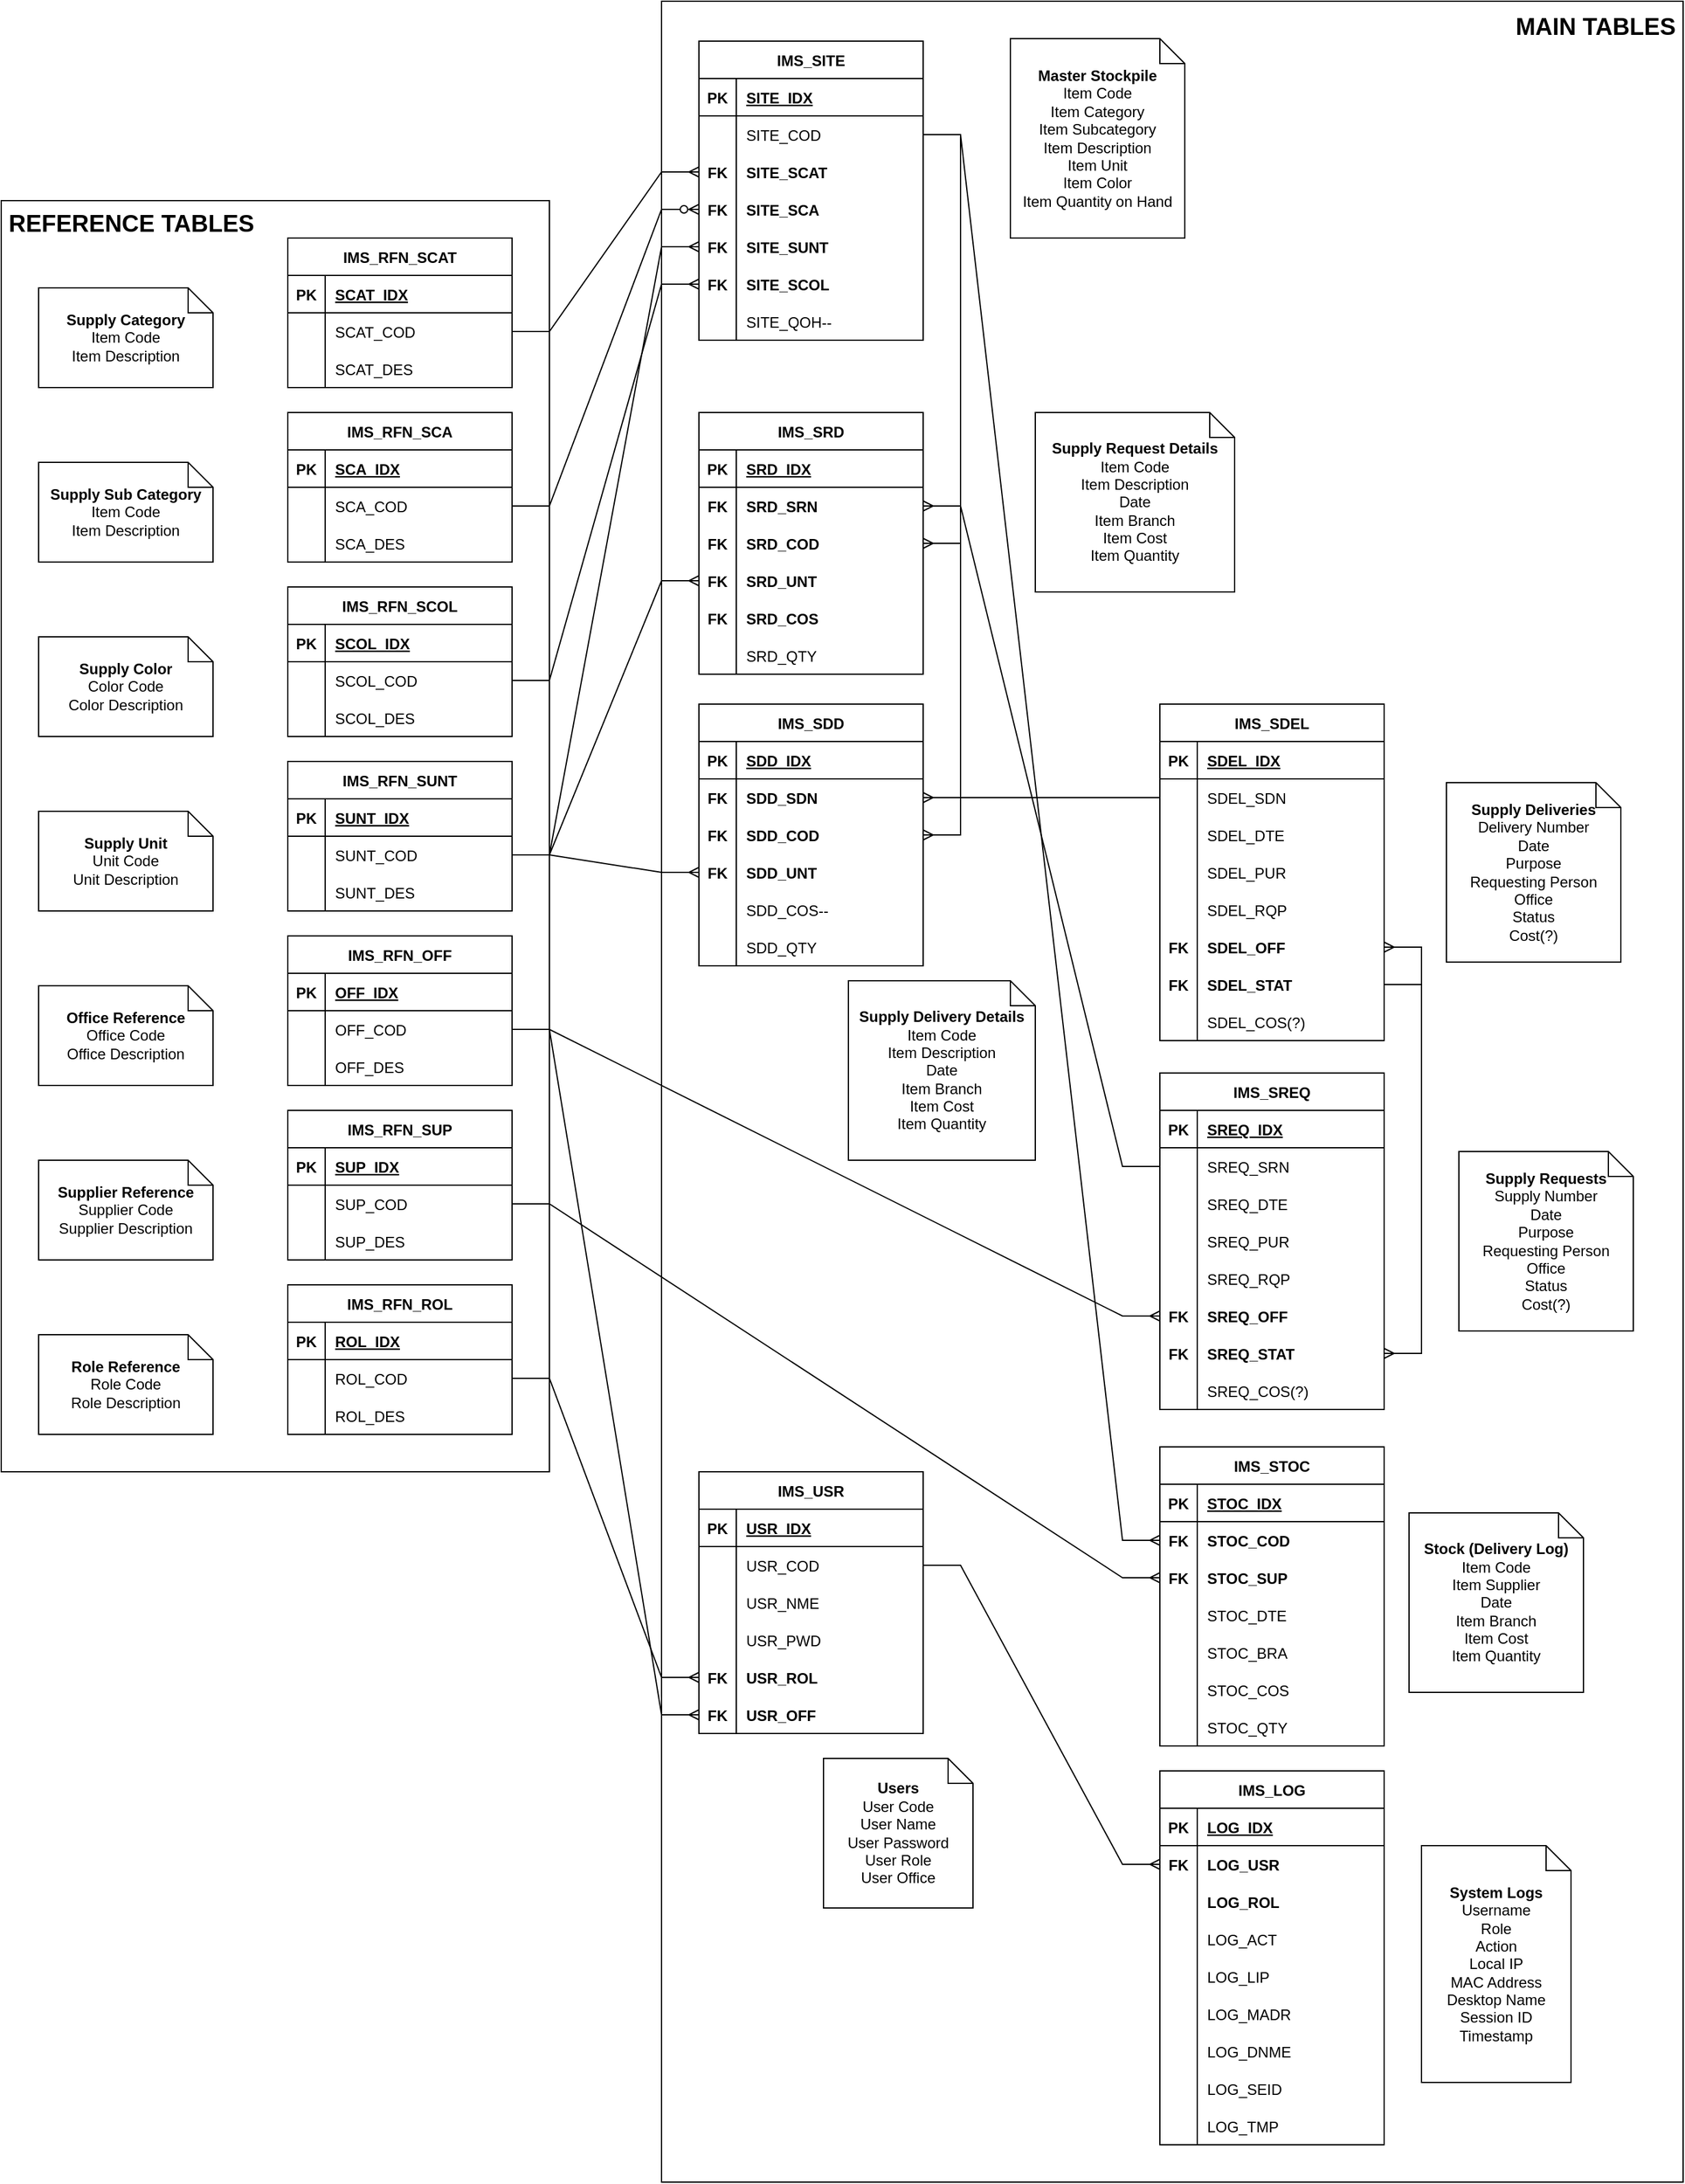 <mxfile version="20.7.4" type="device"><diagram id="R2lEEEUBdFMjLlhIrx00" name="Page-1"><mxGraphModel dx="1886" dy="1706" grid="1" gridSize="10" guides="1" tooltips="1" connect="1" arrows="1" fold="1" page="1" pageScale="1" pageWidth="850" pageHeight="1100" math="0" shadow="0" extFonts="Permanent Marker^https://fonts.googleapis.com/css?family=Permanent+Marker"><root><mxCell id="0"/><mxCell id="1" parent="0"/><mxCell id="N-9dD-IVy50JPho3B6zQ-125" value="" style="rounded=0;whiteSpace=wrap;html=1;" parent="1" vertex="1"><mxGeometry x="380" y="-150" width="820" height="1750" as="geometry"/></mxCell><mxCell id="UZNyK-WluWMW6U58Gkdp-43" value="" style="rounded=0;whiteSpace=wrap;html=1;" parent="1" vertex="1"><mxGeometry x="-150" y="10" width="440" height="1020" as="geometry"/></mxCell><mxCell id="UZNyK-WluWMW6U58Gkdp-1" value="IMS_RFN_SCAT" style="shape=table;startSize=30;container=1;collapsible=1;childLayout=tableLayout;fixedRows=1;rowLines=0;fontStyle=1;align=center;resizeLast=1;" parent="1" vertex="1"><mxGeometry x="80" y="40" width="180" height="120" as="geometry"/></mxCell><mxCell id="UZNyK-WluWMW6U58Gkdp-2" value="" style="shape=tableRow;horizontal=0;startSize=0;swimlaneHead=0;swimlaneBody=0;fillColor=none;collapsible=0;dropTarget=0;points=[[0,0.5],[1,0.5]];portConstraint=eastwest;top=0;left=0;right=0;bottom=1;" parent="UZNyK-WluWMW6U58Gkdp-1" vertex="1"><mxGeometry y="30" width="180" height="30" as="geometry"/></mxCell><mxCell id="UZNyK-WluWMW6U58Gkdp-3" value="PK" style="shape=partialRectangle;connectable=0;fillColor=none;top=0;left=0;bottom=0;right=0;fontStyle=1;overflow=hidden;" parent="UZNyK-WluWMW6U58Gkdp-2" vertex="1"><mxGeometry width="30" height="30" as="geometry"><mxRectangle width="30" height="30" as="alternateBounds"/></mxGeometry></mxCell><mxCell id="UZNyK-WluWMW6U58Gkdp-4" value="SCAT_IDX" style="shape=partialRectangle;connectable=0;fillColor=none;top=0;left=0;bottom=0;right=0;align=left;spacingLeft=6;fontStyle=5;overflow=hidden;" parent="UZNyK-WluWMW6U58Gkdp-2" vertex="1"><mxGeometry x="30" width="150" height="30" as="geometry"><mxRectangle width="150" height="30" as="alternateBounds"/></mxGeometry></mxCell><mxCell id="UZNyK-WluWMW6U58Gkdp-8" value="" style="shape=tableRow;horizontal=0;startSize=0;swimlaneHead=0;swimlaneBody=0;fillColor=none;collapsible=0;dropTarget=0;points=[[0,0.5],[1,0.5]];portConstraint=eastwest;top=0;left=0;right=0;bottom=0;" parent="UZNyK-WluWMW6U58Gkdp-1" vertex="1"><mxGeometry y="60" width="180" height="30" as="geometry"/></mxCell><mxCell id="UZNyK-WluWMW6U58Gkdp-9" value="" style="shape=partialRectangle;connectable=0;fillColor=none;top=0;left=0;bottom=0;right=0;editable=1;overflow=hidden;" parent="UZNyK-WluWMW6U58Gkdp-8" vertex="1"><mxGeometry width="30" height="30" as="geometry"><mxRectangle width="30" height="30" as="alternateBounds"/></mxGeometry></mxCell><mxCell id="UZNyK-WluWMW6U58Gkdp-10" value="SCAT_COD" style="shape=partialRectangle;connectable=0;fillColor=none;top=0;left=0;bottom=0;right=0;align=left;spacingLeft=6;overflow=hidden;" parent="UZNyK-WluWMW6U58Gkdp-8" vertex="1"><mxGeometry x="30" width="150" height="30" as="geometry"><mxRectangle width="150" height="30" as="alternateBounds"/></mxGeometry></mxCell><mxCell id="UZNyK-WluWMW6U58Gkdp-11" value="" style="shape=tableRow;horizontal=0;startSize=0;swimlaneHead=0;swimlaneBody=0;fillColor=none;collapsible=0;dropTarget=0;points=[[0,0.5],[1,0.5]];portConstraint=eastwest;top=0;left=0;right=0;bottom=0;" parent="UZNyK-WluWMW6U58Gkdp-1" vertex="1"><mxGeometry y="90" width="180" height="30" as="geometry"/></mxCell><mxCell id="UZNyK-WluWMW6U58Gkdp-12" value="" style="shape=partialRectangle;connectable=0;fillColor=none;top=0;left=0;bottom=0;right=0;editable=1;overflow=hidden;" parent="UZNyK-WluWMW6U58Gkdp-11" vertex="1"><mxGeometry width="30" height="30" as="geometry"><mxRectangle width="30" height="30" as="alternateBounds"/></mxGeometry></mxCell><mxCell id="UZNyK-WluWMW6U58Gkdp-13" value="SCAT_DES" style="shape=partialRectangle;connectable=0;fillColor=none;top=0;left=0;bottom=0;right=0;align=left;spacingLeft=6;overflow=hidden;" parent="UZNyK-WluWMW6U58Gkdp-11" vertex="1"><mxGeometry x="30" width="150" height="30" as="geometry"><mxRectangle width="150" height="30" as="alternateBounds"/></mxGeometry></mxCell><mxCell id="UZNyK-WluWMW6U58Gkdp-14" value="IMS_RFN_SCOL" style="shape=table;startSize=30;container=1;collapsible=1;childLayout=tableLayout;fixedRows=1;rowLines=0;fontStyle=1;align=center;resizeLast=1;" parent="1" vertex="1"><mxGeometry x="80" y="320" width="180" height="120" as="geometry"/></mxCell><mxCell id="UZNyK-WluWMW6U58Gkdp-15" value="" style="shape=tableRow;horizontal=0;startSize=0;swimlaneHead=0;swimlaneBody=0;fillColor=none;collapsible=0;dropTarget=0;points=[[0,0.5],[1,0.5]];portConstraint=eastwest;top=0;left=0;right=0;bottom=1;" parent="UZNyK-WluWMW6U58Gkdp-14" vertex="1"><mxGeometry y="30" width="180" height="30" as="geometry"/></mxCell><mxCell id="UZNyK-WluWMW6U58Gkdp-16" value="PK" style="shape=partialRectangle;connectable=0;fillColor=none;top=0;left=0;bottom=0;right=0;fontStyle=1;overflow=hidden;" parent="UZNyK-WluWMW6U58Gkdp-15" vertex="1"><mxGeometry width="30" height="30" as="geometry"><mxRectangle width="30" height="30" as="alternateBounds"/></mxGeometry></mxCell><mxCell id="UZNyK-WluWMW6U58Gkdp-17" value="SCOL_IDX" style="shape=partialRectangle;connectable=0;fillColor=none;top=0;left=0;bottom=0;right=0;align=left;spacingLeft=6;fontStyle=5;overflow=hidden;" parent="UZNyK-WluWMW6U58Gkdp-15" vertex="1"><mxGeometry x="30" width="150" height="30" as="geometry"><mxRectangle width="150" height="30" as="alternateBounds"/></mxGeometry></mxCell><mxCell id="UZNyK-WluWMW6U58Gkdp-18" value="" style="shape=tableRow;horizontal=0;startSize=0;swimlaneHead=0;swimlaneBody=0;fillColor=none;collapsible=0;dropTarget=0;points=[[0,0.5],[1,0.5]];portConstraint=eastwest;top=0;left=0;right=0;bottom=0;" parent="UZNyK-WluWMW6U58Gkdp-14" vertex="1"><mxGeometry y="60" width="180" height="30" as="geometry"/></mxCell><mxCell id="UZNyK-WluWMW6U58Gkdp-19" value="" style="shape=partialRectangle;connectable=0;fillColor=none;top=0;left=0;bottom=0;right=0;editable=1;overflow=hidden;" parent="UZNyK-WluWMW6U58Gkdp-18" vertex="1"><mxGeometry width="30" height="30" as="geometry"><mxRectangle width="30" height="30" as="alternateBounds"/></mxGeometry></mxCell><mxCell id="UZNyK-WluWMW6U58Gkdp-20" value="SCOL_COD" style="shape=partialRectangle;connectable=0;fillColor=none;top=0;left=0;bottom=0;right=0;align=left;spacingLeft=6;overflow=hidden;" parent="UZNyK-WluWMW6U58Gkdp-18" vertex="1"><mxGeometry x="30" width="150" height="30" as="geometry"><mxRectangle width="150" height="30" as="alternateBounds"/></mxGeometry></mxCell><mxCell id="UZNyK-WluWMW6U58Gkdp-21" value="" style="shape=tableRow;horizontal=0;startSize=0;swimlaneHead=0;swimlaneBody=0;fillColor=none;collapsible=0;dropTarget=0;points=[[0,0.5],[1,0.5]];portConstraint=eastwest;top=0;left=0;right=0;bottom=0;" parent="UZNyK-WluWMW6U58Gkdp-14" vertex="1"><mxGeometry y="90" width="180" height="30" as="geometry"/></mxCell><mxCell id="UZNyK-WluWMW6U58Gkdp-22" value="" style="shape=partialRectangle;connectable=0;fillColor=none;top=0;left=0;bottom=0;right=0;editable=1;overflow=hidden;" parent="UZNyK-WluWMW6U58Gkdp-21" vertex="1"><mxGeometry width="30" height="30" as="geometry"><mxRectangle width="30" height="30" as="alternateBounds"/></mxGeometry></mxCell><mxCell id="UZNyK-WluWMW6U58Gkdp-23" value="SCOL_DES" style="shape=partialRectangle;connectable=0;fillColor=none;top=0;left=0;bottom=0;right=0;align=left;spacingLeft=6;overflow=hidden;" parent="UZNyK-WluWMW6U58Gkdp-21" vertex="1"><mxGeometry x="30" width="150" height="30" as="geometry"><mxRectangle width="150" height="30" as="alternateBounds"/></mxGeometry></mxCell><mxCell id="UZNyK-WluWMW6U58Gkdp-27" value="IMS_RFN_SUNT" style="shape=table;startSize=30;container=1;collapsible=1;childLayout=tableLayout;fixedRows=1;rowLines=0;fontStyle=1;align=center;resizeLast=1;" parent="1" vertex="1"><mxGeometry x="80" y="460" width="180" height="120" as="geometry"/></mxCell><mxCell id="UZNyK-WluWMW6U58Gkdp-28" value="" style="shape=tableRow;horizontal=0;startSize=0;swimlaneHead=0;swimlaneBody=0;fillColor=none;collapsible=0;dropTarget=0;points=[[0,0.5],[1,0.5]];portConstraint=eastwest;top=0;left=0;right=0;bottom=1;" parent="UZNyK-WluWMW6U58Gkdp-27" vertex="1"><mxGeometry y="30" width="180" height="30" as="geometry"/></mxCell><mxCell id="UZNyK-WluWMW6U58Gkdp-29" value="PK" style="shape=partialRectangle;connectable=0;fillColor=none;top=0;left=0;bottom=0;right=0;fontStyle=1;overflow=hidden;" parent="UZNyK-WluWMW6U58Gkdp-28" vertex="1"><mxGeometry width="30" height="30" as="geometry"><mxRectangle width="30" height="30" as="alternateBounds"/></mxGeometry></mxCell><mxCell id="UZNyK-WluWMW6U58Gkdp-30" value="SUNT_IDX" style="shape=partialRectangle;connectable=0;fillColor=none;top=0;left=0;bottom=0;right=0;align=left;spacingLeft=6;fontStyle=5;overflow=hidden;" parent="UZNyK-WluWMW6U58Gkdp-28" vertex="1"><mxGeometry x="30" width="150" height="30" as="geometry"><mxRectangle width="150" height="30" as="alternateBounds"/></mxGeometry></mxCell><mxCell id="UZNyK-WluWMW6U58Gkdp-31" value="" style="shape=tableRow;horizontal=0;startSize=0;swimlaneHead=0;swimlaneBody=0;fillColor=none;collapsible=0;dropTarget=0;points=[[0,0.5],[1,0.5]];portConstraint=eastwest;top=0;left=0;right=0;bottom=0;" parent="UZNyK-WluWMW6U58Gkdp-27" vertex="1"><mxGeometry y="60" width="180" height="30" as="geometry"/></mxCell><mxCell id="UZNyK-WluWMW6U58Gkdp-32" value="" style="shape=partialRectangle;connectable=0;fillColor=none;top=0;left=0;bottom=0;right=0;editable=1;overflow=hidden;" parent="UZNyK-WluWMW6U58Gkdp-31" vertex="1"><mxGeometry width="30" height="30" as="geometry"><mxRectangle width="30" height="30" as="alternateBounds"/></mxGeometry></mxCell><mxCell id="UZNyK-WluWMW6U58Gkdp-33" value="SUNT_COD" style="shape=partialRectangle;connectable=0;fillColor=none;top=0;left=0;bottom=0;right=0;align=left;spacingLeft=6;overflow=hidden;" parent="UZNyK-WluWMW6U58Gkdp-31" vertex="1"><mxGeometry x="30" width="150" height="30" as="geometry"><mxRectangle width="150" height="30" as="alternateBounds"/></mxGeometry></mxCell><mxCell id="UZNyK-WluWMW6U58Gkdp-34" value="" style="shape=tableRow;horizontal=0;startSize=0;swimlaneHead=0;swimlaneBody=0;fillColor=none;collapsible=0;dropTarget=0;points=[[0,0.5],[1,0.5]];portConstraint=eastwest;top=0;left=0;right=0;bottom=0;" parent="UZNyK-WluWMW6U58Gkdp-27" vertex="1"><mxGeometry y="90" width="180" height="30" as="geometry"/></mxCell><mxCell id="UZNyK-WluWMW6U58Gkdp-35" value="" style="shape=partialRectangle;connectable=0;fillColor=none;top=0;left=0;bottom=0;right=0;editable=1;overflow=hidden;" parent="UZNyK-WluWMW6U58Gkdp-34" vertex="1"><mxGeometry width="30" height="30" as="geometry"><mxRectangle width="30" height="30" as="alternateBounds"/></mxGeometry></mxCell><mxCell id="UZNyK-WluWMW6U58Gkdp-36" value="SUNT_DES" style="shape=partialRectangle;connectable=0;fillColor=none;top=0;left=0;bottom=0;right=0;align=left;spacingLeft=6;overflow=hidden;" parent="UZNyK-WluWMW6U58Gkdp-34" vertex="1"><mxGeometry x="30" width="150" height="30" as="geometry"><mxRectangle width="150" height="30" as="alternateBounds"/></mxGeometry></mxCell><mxCell id="UZNyK-WluWMW6U58Gkdp-41" value="REFERENCE TABLES" style="text;strokeColor=none;fillColor=none;spacingLeft=4;spacingRight=4;overflow=hidden;rotatable=0;points=[[0,0.5],[1,0.5]];portConstraint=eastwest;fontSize=19;fontStyle=1" parent="1" vertex="1"><mxGeometry x="-150" y="10" width="210" height="30" as="geometry"/></mxCell><mxCell id="UZNyK-WluWMW6U58Gkdp-44" value="&lt;b&gt;Supply Category&lt;/b&gt;&lt;br&gt;Item Code&lt;br&gt;Item Description" style="shape=note;size=20;whiteSpace=wrap;html=1;" parent="1" vertex="1"><mxGeometry x="-120" y="80" width="140" height="80" as="geometry"/></mxCell><mxCell id="UZNyK-WluWMW6U58Gkdp-45" value="&lt;b&gt;Supply Color&lt;/b&gt;&lt;br&gt;Color Code&lt;br&gt;Color Description" style="shape=note;size=20;whiteSpace=wrap;html=1;" parent="1" vertex="1"><mxGeometry x="-120" y="360" width="140" height="80" as="geometry"/></mxCell><mxCell id="UZNyK-WluWMW6U58Gkdp-46" value="&lt;b&gt;Supply Unit&lt;/b&gt;&lt;br&gt;Unit Code&lt;br&gt;Unit Description" style="shape=note;size=20;whiteSpace=wrap;html=1;" parent="1" vertex="1"><mxGeometry x="-120" y="500" width="140" height="80" as="geometry"/></mxCell><mxCell id="UZNyK-WluWMW6U58Gkdp-47" value="IMS_RFN_OFF" style="shape=table;startSize=30;container=1;collapsible=1;childLayout=tableLayout;fixedRows=1;rowLines=0;fontStyle=1;align=center;resizeLast=1;" parent="1" vertex="1"><mxGeometry x="80" y="600" width="180" height="120" as="geometry"/></mxCell><mxCell id="UZNyK-WluWMW6U58Gkdp-48" value="" style="shape=tableRow;horizontal=0;startSize=0;swimlaneHead=0;swimlaneBody=0;fillColor=none;collapsible=0;dropTarget=0;points=[[0,0.5],[1,0.5]];portConstraint=eastwest;top=0;left=0;right=0;bottom=1;" parent="UZNyK-WluWMW6U58Gkdp-47" vertex="1"><mxGeometry y="30" width="180" height="30" as="geometry"/></mxCell><mxCell id="UZNyK-WluWMW6U58Gkdp-49" value="PK" style="shape=partialRectangle;connectable=0;fillColor=none;top=0;left=0;bottom=0;right=0;fontStyle=1;overflow=hidden;" parent="UZNyK-WluWMW6U58Gkdp-48" vertex="1"><mxGeometry width="30" height="30" as="geometry"><mxRectangle width="30" height="30" as="alternateBounds"/></mxGeometry></mxCell><mxCell id="UZNyK-WluWMW6U58Gkdp-50" value="OFF_IDX" style="shape=partialRectangle;connectable=0;fillColor=none;top=0;left=0;bottom=0;right=0;align=left;spacingLeft=6;fontStyle=5;overflow=hidden;" parent="UZNyK-WluWMW6U58Gkdp-48" vertex="1"><mxGeometry x="30" width="150" height="30" as="geometry"><mxRectangle width="150" height="30" as="alternateBounds"/></mxGeometry></mxCell><mxCell id="UZNyK-WluWMW6U58Gkdp-51" value="" style="shape=tableRow;horizontal=0;startSize=0;swimlaneHead=0;swimlaneBody=0;fillColor=none;collapsible=0;dropTarget=0;points=[[0,0.5],[1,0.5]];portConstraint=eastwest;top=0;left=0;right=0;bottom=0;" parent="UZNyK-WluWMW6U58Gkdp-47" vertex="1"><mxGeometry y="60" width="180" height="30" as="geometry"/></mxCell><mxCell id="UZNyK-WluWMW6U58Gkdp-52" value="" style="shape=partialRectangle;connectable=0;fillColor=none;top=0;left=0;bottom=0;right=0;editable=1;overflow=hidden;" parent="UZNyK-WluWMW6U58Gkdp-51" vertex="1"><mxGeometry width="30" height="30" as="geometry"><mxRectangle width="30" height="30" as="alternateBounds"/></mxGeometry></mxCell><mxCell id="UZNyK-WluWMW6U58Gkdp-53" value="OFF_COD" style="shape=partialRectangle;connectable=0;fillColor=none;top=0;left=0;bottom=0;right=0;align=left;spacingLeft=6;overflow=hidden;" parent="UZNyK-WluWMW6U58Gkdp-51" vertex="1"><mxGeometry x="30" width="150" height="30" as="geometry"><mxRectangle width="150" height="30" as="alternateBounds"/></mxGeometry></mxCell><mxCell id="UZNyK-WluWMW6U58Gkdp-54" value="" style="shape=tableRow;horizontal=0;startSize=0;swimlaneHead=0;swimlaneBody=0;fillColor=none;collapsible=0;dropTarget=0;points=[[0,0.5],[1,0.5]];portConstraint=eastwest;top=0;left=0;right=0;bottom=0;" parent="UZNyK-WluWMW6U58Gkdp-47" vertex="1"><mxGeometry y="90" width="180" height="30" as="geometry"/></mxCell><mxCell id="UZNyK-WluWMW6U58Gkdp-55" value="" style="shape=partialRectangle;connectable=0;fillColor=none;top=0;left=0;bottom=0;right=0;editable=1;overflow=hidden;" parent="UZNyK-WluWMW6U58Gkdp-54" vertex="1"><mxGeometry width="30" height="30" as="geometry"><mxRectangle width="30" height="30" as="alternateBounds"/></mxGeometry></mxCell><mxCell id="UZNyK-WluWMW6U58Gkdp-56" value="OFF_DES" style="shape=partialRectangle;connectable=0;fillColor=none;top=0;left=0;bottom=0;right=0;align=left;spacingLeft=6;overflow=hidden;" parent="UZNyK-WluWMW6U58Gkdp-54" vertex="1"><mxGeometry x="30" width="150" height="30" as="geometry"><mxRectangle width="150" height="30" as="alternateBounds"/></mxGeometry></mxCell><mxCell id="UZNyK-WluWMW6U58Gkdp-57" value="&lt;b&gt;Office Reference&lt;/b&gt;&lt;br&gt;Office Code&lt;br&gt;Office Description" style="shape=note;size=20;whiteSpace=wrap;html=1;" parent="1" vertex="1"><mxGeometry x="-120" y="640" width="140" height="80" as="geometry"/></mxCell><mxCell id="UZNyK-WluWMW6U58Gkdp-58" value="IMS_SITE" style="shape=table;startSize=30;container=1;collapsible=1;childLayout=tableLayout;fixedRows=1;rowLines=0;fontStyle=1;align=center;resizeLast=1;" parent="1" vertex="1"><mxGeometry x="410" y="-118" width="180" height="240" as="geometry"/></mxCell><mxCell id="UZNyK-WluWMW6U58Gkdp-59" value="" style="shape=tableRow;horizontal=0;startSize=0;swimlaneHead=0;swimlaneBody=0;fillColor=none;collapsible=0;dropTarget=0;points=[[0,0.5],[1,0.5]];portConstraint=eastwest;top=0;left=0;right=0;bottom=1;" parent="UZNyK-WluWMW6U58Gkdp-58" vertex="1"><mxGeometry y="30" width="180" height="30" as="geometry"/></mxCell><mxCell id="UZNyK-WluWMW6U58Gkdp-60" value="PK" style="shape=partialRectangle;connectable=0;fillColor=none;top=0;left=0;bottom=0;right=0;fontStyle=1;overflow=hidden;" parent="UZNyK-WluWMW6U58Gkdp-59" vertex="1"><mxGeometry width="30" height="30" as="geometry"><mxRectangle width="30" height="30" as="alternateBounds"/></mxGeometry></mxCell><mxCell id="UZNyK-WluWMW6U58Gkdp-61" value="SITE_IDX" style="shape=partialRectangle;connectable=0;fillColor=none;top=0;left=0;bottom=0;right=0;align=left;spacingLeft=6;fontStyle=5;overflow=hidden;" parent="UZNyK-WluWMW6U58Gkdp-59" vertex="1"><mxGeometry x="30" width="150" height="30" as="geometry"><mxRectangle width="150" height="30" as="alternateBounds"/></mxGeometry></mxCell><mxCell id="UZNyK-WluWMW6U58Gkdp-62" value="" style="shape=tableRow;horizontal=0;startSize=0;swimlaneHead=0;swimlaneBody=0;fillColor=none;collapsible=0;dropTarget=0;points=[[0,0.5],[1,0.5]];portConstraint=eastwest;top=0;left=0;right=0;bottom=0;" parent="UZNyK-WluWMW6U58Gkdp-58" vertex="1"><mxGeometry y="60" width="180" height="30" as="geometry"/></mxCell><mxCell id="UZNyK-WluWMW6U58Gkdp-63" value="" style="shape=partialRectangle;connectable=0;fillColor=none;top=0;left=0;bottom=0;right=0;editable=1;overflow=hidden;" parent="UZNyK-WluWMW6U58Gkdp-62" vertex="1"><mxGeometry width="30" height="30" as="geometry"><mxRectangle width="30" height="30" as="alternateBounds"/></mxGeometry></mxCell><mxCell id="UZNyK-WluWMW6U58Gkdp-64" value="SITE_COD" style="shape=partialRectangle;connectable=0;fillColor=none;top=0;left=0;bottom=0;right=0;align=left;spacingLeft=6;overflow=hidden;" parent="UZNyK-WluWMW6U58Gkdp-62" vertex="1"><mxGeometry x="30" width="150" height="30" as="geometry"><mxRectangle width="150" height="30" as="alternateBounds"/></mxGeometry></mxCell><mxCell id="UZNyK-WluWMW6U58Gkdp-65" value="" style="shape=tableRow;horizontal=0;startSize=0;swimlaneHead=0;swimlaneBody=0;fillColor=none;collapsible=0;dropTarget=0;points=[[0,0.5],[1,0.5]];portConstraint=eastwest;top=0;left=0;right=0;bottom=0;" parent="UZNyK-WluWMW6U58Gkdp-58" vertex="1"><mxGeometry y="90" width="180" height="30" as="geometry"/></mxCell><mxCell id="UZNyK-WluWMW6U58Gkdp-66" value="FK" style="shape=partialRectangle;connectable=0;fillColor=none;top=0;left=0;bottom=0;right=0;editable=1;overflow=hidden;fontStyle=1" parent="UZNyK-WluWMW6U58Gkdp-65" vertex="1"><mxGeometry width="30" height="30" as="geometry"><mxRectangle width="30" height="30" as="alternateBounds"/></mxGeometry></mxCell><mxCell id="UZNyK-WluWMW6U58Gkdp-67" value="SITE_SCAT" style="shape=partialRectangle;connectable=0;fillColor=none;top=0;left=0;bottom=0;right=0;align=left;spacingLeft=6;overflow=hidden;fontStyle=1" parent="UZNyK-WluWMW6U58Gkdp-65" vertex="1"><mxGeometry x="30" width="150" height="30" as="geometry"><mxRectangle width="150" height="30" as="alternateBounds"/></mxGeometry></mxCell><mxCell id="UZNyK-WluWMW6U58Gkdp-68" value="" style="shape=tableRow;horizontal=0;startSize=0;swimlaneHead=0;swimlaneBody=0;fillColor=none;collapsible=0;dropTarget=0;points=[[0,0.5],[1,0.5]];portConstraint=eastwest;top=0;left=0;right=0;bottom=0;" parent="UZNyK-WluWMW6U58Gkdp-58" vertex="1"><mxGeometry y="120" width="180" height="30" as="geometry"/></mxCell><mxCell id="UZNyK-WluWMW6U58Gkdp-69" value="FK" style="shape=partialRectangle;connectable=0;fillColor=none;top=0;left=0;bottom=0;right=0;editable=1;overflow=hidden;fontStyle=1" parent="UZNyK-WluWMW6U58Gkdp-68" vertex="1"><mxGeometry width="30" height="30" as="geometry"><mxRectangle width="30" height="30" as="alternateBounds"/></mxGeometry></mxCell><mxCell id="UZNyK-WluWMW6U58Gkdp-70" value="SITE_SCA" style="shape=partialRectangle;connectable=0;fillColor=none;top=0;left=0;bottom=0;right=0;align=left;spacingLeft=6;overflow=hidden;fontStyle=1" parent="UZNyK-WluWMW6U58Gkdp-68" vertex="1"><mxGeometry x="30" width="150" height="30" as="geometry"><mxRectangle width="150" height="30" as="alternateBounds"/></mxGeometry></mxCell><mxCell id="UZNyK-WluWMW6U58Gkdp-74" value="" style="shape=tableRow;horizontal=0;startSize=0;swimlaneHead=0;swimlaneBody=0;fillColor=none;collapsible=0;dropTarget=0;points=[[0,0.5],[1,0.5]];portConstraint=eastwest;top=0;left=0;right=0;bottom=0;" parent="UZNyK-WluWMW6U58Gkdp-58" vertex="1"><mxGeometry y="150" width="180" height="30" as="geometry"/></mxCell><mxCell id="UZNyK-WluWMW6U58Gkdp-75" value="FK" style="shape=partialRectangle;connectable=0;fillColor=none;top=0;left=0;bottom=0;right=0;editable=1;overflow=hidden;fontStyle=1" parent="UZNyK-WluWMW6U58Gkdp-74" vertex="1"><mxGeometry width="30" height="30" as="geometry"><mxRectangle width="30" height="30" as="alternateBounds"/></mxGeometry></mxCell><mxCell id="UZNyK-WluWMW6U58Gkdp-76" value="SITE_SUNT" style="shape=partialRectangle;connectable=0;fillColor=none;top=0;left=0;bottom=0;right=0;align=left;spacingLeft=6;overflow=hidden;fontStyle=1" parent="UZNyK-WluWMW6U58Gkdp-74" vertex="1"><mxGeometry x="30" width="150" height="30" as="geometry"><mxRectangle width="150" height="30" as="alternateBounds"/></mxGeometry></mxCell><mxCell id="UZNyK-WluWMW6U58Gkdp-77" value="" style="shape=tableRow;horizontal=0;startSize=0;swimlaneHead=0;swimlaneBody=0;fillColor=none;collapsible=0;dropTarget=0;points=[[0,0.5],[1,0.5]];portConstraint=eastwest;top=0;left=0;right=0;bottom=0;" parent="UZNyK-WluWMW6U58Gkdp-58" vertex="1"><mxGeometry y="180" width="180" height="30" as="geometry"/></mxCell><mxCell id="UZNyK-WluWMW6U58Gkdp-78" value="FK" style="shape=partialRectangle;connectable=0;fillColor=none;top=0;left=0;bottom=0;right=0;editable=1;overflow=hidden;fontStyle=1" parent="UZNyK-WluWMW6U58Gkdp-77" vertex="1"><mxGeometry width="30" height="30" as="geometry"><mxRectangle width="30" height="30" as="alternateBounds"/></mxGeometry></mxCell><mxCell id="UZNyK-WluWMW6U58Gkdp-79" value="SITE_SCOL" style="shape=partialRectangle;connectable=0;fillColor=none;top=0;left=0;bottom=0;right=0;align=left;spacingLeft=6;overflow=hidden;fontStyle=1" parent="UZNyK-WluWMW6U58Gkdp-77" vertex="1"><mxGeometry x="30" width="150" height="30" as="geometry"><mxRectangle width="150" height="30" as="alternateBounds"/></mxGeometry></mxCell><mxCell id="UZNyK-WluWMW6U58Gkdp-80" value="" style="shape=tableRow;horizontal=0;startSize=0;swimlaneHead=0;swimlaneBody=0;fillColor=none;collapsible=0;dropTarget=0;points=[[0,0.5],[1,0.5]];portConstraint=eastwest;top=0;left=0;right=0;bottom=0;" parent="UZNyK-WluWMW6U58Gkdp-58" vertex="1"><mxGeometry y="210" width="180" height="30" as="geometry"/></mxCell><mxCell id="UZNyK-WluWMW6U58Gkdp-81" value="" style="shape=partialRectangle;connectable=0;fillColor=none;top=0;left=0;bottom=0;right=0;editable=1;overflow=hidden;" parent="UZNyK-WluWMW6U58Gkdp-80" vertex="1"><mxGeometry width="30" height="30" as="geometry"><mxRectangle width="30" height="30" as="alternateBounds"/></mxGeometry></mxCell><mxCell id="UZNyK-WluWMW6U58Gkdp-82" value="SITE_QOH--" style="shape=partialRectangle;connectable=0;fillColor=none;top=0;left=0;bottom=0;right=0;align=left;spacingLeft=6;overflow=hidden;" parent="UZNyK-WluWMW6U58Gkdp-80" vertex="1"><mxGeometry x="30" width="150" height="30" as="geometry"><mxRectangle width="150" height="30" as="alternateBounds"/></mxGeometry></mxCell><mxCell id="UZNyK-WluWMW6U58Gkdp-101" value="IMS_SREQ" style="shape=table;startSize=30;container=1;collapsible=1;childLayout=tableLayout;fixedRows=1;rowLines=0;fontStyle=1;align=center;resizeLast=1;" parent="1" vertex="1"><mxGeometry x="780" y="710" width="180" height="270" as="geometry"/></mxCell><mxCell id="UZNyK-WluWMW6U58Gkdp-102" value="" style="shape=tableRow;horizontal=0;startSize=0;swimlaneHead=0;swimlaneBody=0;fillColor=none;collapsible=0;dropTarget=0;points=[[0,0.5],[1,0.5]];portConstraint=eastwest;top=0;left=0;right=0;bottom=1;" parent="UZNyK-WluWMW6U58Gkdp-101" vertex="1"><mxGeometry y="30" width="180" height="30" as="geometry"/></mxCell><mxCell id="UZNyK-WluWMW6U58Gkdp-103" value="PK" style="shape=partialRectangle;connectable=0;fillColor=none;top=0;left=0;bottom=0;right=0;fontStyle=1;overflow=hidden;" parent="UZNyK-WluWMW6U58Gkdp-102" vertex="1"><mxGeometry width="30" height="30" as="geometry"><mxRectangle width="30" height="30" as="alternateBounds"/></mxGeometry></mxCell><mxCell id="UZNyK-WluWMW6U58Gkdp-104" value="SREQ_IDX" style="shape=partialRectangle;connectable=0;fillColor=none;top=0;left=0;bottom=0;right=0;align=left;spacingLeft=6;fontStyle=5;overflow=hidden;" parent="UZNyK-WluWMW6U58Gkdp-102" vertex="1"><mxGeometry x="30" width="150" height="30" as="geometry"><mxRectangle width="150" height="30" as="alternateBounds"/></mxGeometry></mxCell><mxCell id="UZNyK-WluWMW6U58Gkdp-105" value="" style="shape=tableRow;horizontal=0;startSize=0;swimlaneHead=0;swimlaneBody=0;fillColor=none;collapsible=0;dropTarget=0;points=[[0,0.5],[1,0.5]];portConstraint=eastwest;top=0;left=0;right=0;bottom=0;" parent="UZNyK-WluWMW6U58Gkdp-101" vertex="1"><mxGeometry y="60" width="180" height="30" as="geometry"/></mxCell><mxCell id="UZNyK-WluWMW6U58Gkdp-106" value="" style="shape=partialRectangle;connectable=0;fillColor=none;top=0;left=0;bottom=0;right=0;editable=1;overflow=hidden;" parent="UZNyK-WluWMW6U58Gkdp-105" vertex="1"><mxGeometry width="30" height="30" as="geometry"><mxRectangle width="30" height="30" as="alternateBounds"/></mxGeometry></mxCell><mxCell id="UZNyK-WluWMW6U58Gkdp-107" value="SREQ_SRN" style="shape=partialRectangle;connectable=0;fillColor=none;top=0;left=0;bottom=0;right=0;align=left;spacingLeft=6;overflow=hidden;" parent="UZNyK-WluWMW6U58Gkdp-105" vertex="1"><mxGeometry x="30" width="150" height="30" as="geometry"><mxRectangle width="150" height="30" as="alternateBounds"/></mxGeometry></mxCell><mxCell id="UZNyK-WluWMW6U58Gkdp-108" value="" style="shape=tableRow;horizontal=0;startSize=0;swimlaneHead=0;swimlaneBody=0;fillColor=none;collapsible=0;dropTarget=0;points=[[0,0.5],[1,0.5]];portConstraint=eastwest;top=0;left=0;right=0;bottom=0;" parent="UZNyK-WluWMW6U58Gkdp-101" vertex="1"><mxGeometry y="90" width="180" height="30" as="geometry"/></mxCell><mxCell id="UZNyK-WluWMW6U58Gkdp-109" value="" style="shape=partialRectangle;connectable=0;fillColor=none;top=0;left=0;bottom=0;right=0;editable=1;overflow=hidden;" parent="UZNyK-WluWMW6U58Gkdp-108" vertex="1"><mxGeometry width="30" height="30" as="geometry"><mxRectangle width="30" height="30" as="alternateBounds"/></mxGeometry></mxCell><mxCell id="UZNyK-WluWMW6U58Gkdp-110" value="SREQ_DTE" style="shape=partialRectangle;connectable=0;fillColor=none;top=0;left=0;bottom=0;right=0;align=left;spacingLeft=6;overflow=hidden;" parent="UZNyK-WluWMW6U58Gkdp-108" vertex="1"><mxGeometry x="30" width="150" height="30" as="geometry"><mxRectangle width="150" height="30" as="alternateBounds"/></mxGeometry></mxCell><mxCell id="UZNyK-WluWMW6U58Gkdp-111" value="" style="shape=tableRow;horizontal=0;startSize=0;swimlaneHead=0;swimlaneBody=0;fillColor=none;collapsible=0;dropTarget=0;points=[[0,0.5],[1,0.5]];portConstraint=eastwest;top=0;left=0;right=0;bottom=0;" parent="UZNyK-WluWMW6U58Gkdp-101" vertex="1"><mxGeometry y="120" width="180" height="30" as="geometry"/></mxCell><mxCell id="UZNyK-WluWMW6U58Gkdp-112" value="" style="shape=partialRectangle;connectable=0;fillColor=none;top=0;left=0;bottom=0;right=0;editable=1;overflow=hidden;" parent="UZNyK-WluWMW6U58Gkdp-111" vertex="1"><mxGeometry width="30" height="30" as="geometry"><mxRectangle width="30" height="30" as="alternateBounds"/></mxGeometry></mxCell><mxCell id="UZNyK-WluWMW6U58Gkdp-113" value="SREQ_PUR" style="shape=partialRectangle;connectable=0;fillColor=none;top=0;left=0;bottom=0;right=0;align=left;spacingLeft=6;overflow=hidden;" parent="UZNyK-WluWMW6U58Gkdp-111" vertex="1"><mxGeometry x="30" width="150" height="30" as="geometry"><mxRectangle width="150" height="30" as="alternateBounds"/></mxGeometry></mxCell><mxCell id="UZNyK-WluWMW6U58Gkdp-114" value="" style="shape=tableRow;horizontal=0;startSize=0;swimlaneHead=0;swimlaneBody=0;fillColor=none;collapsible=0;dropTarget=0;points=[[0,0.5],[1,0.5]];portConstraint=eastwest;top=0;left=0;right=0;bottom=0;" parent="UZNyK-WluWMW6U58Gkdp-101" vertex="1"><mxGeometry y="150" width="180" height="30" as="geometry"/></mxCell><mxCell id="UZNyK-WluWMW6U58Gkdp-115" value="" style="shape=partialRectangle;connectable=0;fillColor=none;top=0;left=0;bottom=0;right=0;editable=1;overflow=hidden;" parent="UZNyK-WluWMW6U58Gkdp-114" vertex="1"><mxGeometry width="30" height="30" as="geometry"><mxRectangle width="30" height="30" as="alternateBounds"/></mxGeometry></mxCell><mxCell id="UZNyK-WluWMW6U58Gkdp-116" value="SREQ_RQP" style="shape=partialRectangle;connectable=0;fillColor=none;top=0;left=0;bottom=0;right=0;align=left;spacingLeft=6;overflow=hidden;" parent="UZNyK-WluWMW6U58Gkdp-114" vertex="1"><mxGeometry x="30" width="150" height="30" as="geometry"><mxRectangle width="150" height="30" as="alternateBounds"/></mxGeometry></mxCell><mxCell id="UZNyK-WluWMW6U58Gkdp-117" value="" style="shape=tableRow;horizontal=0;startSize=0;swimlaneHead=0;swimlaneBody=0;fillColor=none;collapsible=0;dropTarget=0;points=[[0,0.5],[1,0.5]];portConstraint=eastwest;top=0;left=0;right=0;bottom=0;" parent="UZNyK-WluWMW6U58Gkdp-101" vertex="1"><mxGeometry y="180" width="180" height="30" as="geometry"/></mxCell><mxCell id="UZNyK-WluWMW6U58Gkdp-118" value="FK" style="shape=partialRectangle;connectable=0;fillColor=none;top=0;left=0;bottom=0;right=0;editable=1;overflow=hidden;fontStyle=1" parent="UZNyK-WluWMW6U58Gkdp-117" vertex="1"><mxGeometry width="30" height="30" as="geometry"><mxRectangle width="30" height="30" as="alternateBounds"/></mxGeometry></mxCell><mxCell id="UZNyK-WluWMW6U58Gkdp-119" value="SREQ_OFF" style="shape=partialRectangle;connectable=0;fillColor=none;top=0;left=0;bottom=0;right=0;align=left;spacingLeft=6;overflow=hidden;fontStyle=1" parent="UZNyK-WluWMW6U58Gkdp-117" vertex="1"><mxGeometry x="30" width="150" height="30" as="geometry"><mxRectangle width="150" height="30" as="alternateBounds"/></mxGeometry></mxCell><mxCell id="N-9dD-IVy50JPho3B6zQ-26" value="" style="shape=tableRow;horizontal=0;startSize=0;swimlaneHead=0;swimlaneBody=0;fillColor=none;collapsible=0;dropTarget=0;points=[[0,0.5],[1,0.5]];portConstraint=eastwest;top=0;left=0;right=0;bottom=0;" parent="UZNyK-WluWMW6U58Gkdp-101" vertex="1"><mxGeometry y="210" width="180" height="30" as="geometry"/></mxCell><mxCell id="N-9dD-IVy50JPho3B6zQ-27" value="FK" style="shape=partialRectangle;connectable=0;fillColor=none;top=0;left=0;bottom=0;right=0;editable=1;overflow=hidden;fontStyle=1" parent="N-9dD-IVy50JPho3B6zQ-26" vertex="1"><mxGeometry width="30" height="30" as="geometry"><mxRectangle width="30" height="30" as="alternateBounds"/></mxGeometry></mxCell><mxCell id="N-9dD-IVy50JPho3B6zQ-28" value="SREQ_STAT" style="shape=partialRectangle;connectable=0;fillColor=none;top=0;left=0;bottom=0;right=0;align=left;spacingLeft=6;overflow=hidden;fontStyle=1" parent="N-9dD-IVy50JPho3B6zQ-26" vertex="1"><mxGeometry x="30" width="150" height="30" as="geometry"><mxRectangle width="150" height="30" as="alternateBounds"/></mxGeometry></mxCell><mxCell id="UZNyK-WluWMW6U58Gkdp-120" value="" style="shape=tableRow;horizontal=0;startSize=0;swimlaneHead=0;swimlaneBody=0;fillColor=none;collapsible=0;dropTarget=0;points=[[0,0.5],[1,0.5]];portConstraint=eastwest;top=0;left=0;right=0;bottom=0;" parent="UZNyK-WluWMW6U58Gkdp-101" vertex="1"><mxGeometry y="240" width="180" height="30" as="geometry"/></mxCell><mxCell id="UZNyK-WluWMW6U58Gkdp-121" value="" style="shape=partialRectangle;connectable=0;fillColor=none;top=0;left=0;bottom=0;right=0;editable=1;overflow=hidden;" parent="UZNyK-WluWMW6U58Gkdp-120" vertex="1"><mxGeometry width="30" height="30" as="geometry"><mxRectangle width="30" height="30" as="alternateBounds"/></mxGeometry></mxCell><mxCell id="UZNyK-WluWMW6U58Gkdp-122" value="SREQ_COS(?)" style="shape=partialRectangle;connectable=0;fillColor=none;top=0;left=0;bottom=0;right=0;align=left;spacingLeft=6;overflow=hidden;" parent="UZNyK-WluWMW6U58Gkdp-120" vertex="1"><mxGeometry x="30" width="150" height="30" as="geometry"><mxRectangle width="150" height="30" as="alternateBounds"/></mxGeometry></mxCell><mxCell id="UZNyK-WluWMW6U58Gkdp-124" value="IMS_STOC" style="shape=table;startSize=30;container=1;collapsible=1;childLayout=tableLayout;fixedRows=1;rowLines=0;fontStyle=1;align=center;resizeLast=1;" parent="1" vertex="1"><mxGeometry x="780" y="1010" width="180" height="240" as="geometry"/></mxCell><mxCell id="UZNyK-WluWMW6U58Gkdp-125" value="" style="shape=tableRow;horizontal=0;startSize=0;swimlaneHead=0;swimlaneBody=0;fillColor=none;collapsible=0;dropTarget=0;points=[[0,0.5],[1,0.5]];portConstraint=eastwest;top=0;left=0;right=0;bottom=1;" parent="UZNyK-WluWMW6U58Gkdp-124" vertex="1"><mxGeometry y="30" width="180" height="30" as="geometry"/></mxCell><mxCell id="UZNyK-WluWMW6U58Gkdp-126" value="PK" style="shape=partialRectangle;connectable=0;fillColor=none;top=0;left=0;bottom=0;right=0;fontStyle=1;overflow=hidden;" parent="UZNyK-WluWMW6U58Gkdp-125" vertex="1"><mxGeometry width="30" height="30" as="geometry"><mxRectangle width="30" height="30" as="alternateBounds"/></mxGeometry></mxCell><mxCell id="UZNyK-WluWMW6U58Gkdp-127" value="STOC_IDX" style="shape=partialRectangle;connectable=0;fillColor=none;top=0;left=0;bottom=0;right=0;align=left;spacingLeft=6;fontStyle=5;overflow=hidden;" parent="UZNyK-WluWMW6U58Gkdp-125" vertex="1"><mxGeometry x="30" width="150" height="30" as="geometry"><mxRectangle width="150" height="30" as="alternateBounds"/></mxGeometry></mxCell><mxCell id="UZNyK-WluWMW6U58Gkdp-128" value="" style="shape=tableRow;horizontal=0;startSize=0;swimlaneHead=0;swimlaneBody=0;fillColor=none;collapsible=0;dropTarget=0;points=[[0,0.5],[1,0.5]];portConstraint=eastwest;top=0;left=0;right=0;bottom=0;" parent="UZNyK-WluWMW6U58Gkdp-124" vertex="1"><mxGeometry y="60" width="180" height="30" as="geometry"/></mxCell><mxCell id="UZNyK-WluWMW6U58Gkdp-129" value="FK" style="shape=partialRectangle;connectable=0;fillColor=none;top=0;left=0;bottom=0;right=0;editable=1;overflow=hidden;fontStyle=1" parent="UZNyK-WluWMW6U58Gkdp-128" vertex="1"><mxGeometry width="30" height="30" as="geometry"><mxRectangle width="30" height="30" as="alternateBounds"/></mxGeometry></mxCell><mxCell id="UZNyK-WluWMW6U58Gkdp-130" value="STOC_COD" style="shape=partialRectangle;connectable=0;fillColor=none;top=0;left=0;bottom=0;right=0;align=left;spacingLeft=6;overflow=hidden;fontStyle=1" parent="UZNyK-WluWMW6U58Gkdp-128" vertex="1"><mxGeometry x="30" width="150" height="30" as="geometry"><mxRectangle width="150" height="30" as="alternateBounds"/></mxGeometry></mxCell><mxCell id="UZNyK-WluWMW6U58Gkdp-185" value="" style="shape=tableRow;horizontal=0;startSize=0;swimlaneHead=0;swimlaneBody=0;fillColor=none;collapsible=0;dropTarget=0;points=[[0,0.5],[1,0.5]];portConstraint=eastwest;top=0;left=0;right=0;bottom=0;" parent="UZNyK-WluWMW6U58Gkdp-124" vertex="1"><mxGeometry y="90" width="180" height="30" as="geometry"/></mxCell><mxCell id="UZNyK-WluWMW6U58Gkdp-186" value="FK" style="shape=partialRectangle;connectable=0;fillColor=none;top=0;left=0;bottom=0;right=0;editable=1;overflow=hidden;fontStyle=1" parent="UZNyK-WluWMW6U58Gkdp-185" vertex="1"><mxGeometry width="30" height="30" as="geometry"><mxRectangle width="30" height="30" as="alternateBounds"/></mxGeometry></mxCell><mxCell id="UZNyK-WluWMW6U58Gkdp-187" value="STOC_SUP" style="shape=partialRectangle;connectable=0;fillColor=none;top=0;left=0;bottom=0;right=0;align=left;spacingLeft=6;overflow=hidden;fontStyle=1" parent="UZNyK-WluWMW6U58Gkdp-185" vertex="1"><mxGeometry x="30" width="150" height="30" as="geometry"><mxRectangle width="150" height="30" as="alternateBounds"/></mxGeometry></mxCell><mxCell id="UZNyK-WluWMW6U58Gkdp-134" value="" style="shape=tableRow;horizontal=0;startSize=0;swimlaneHead=0;swimlaneBody=0;fillColor=none;collapsible=0;dropTarget=0;points=[[0,0.5],[1,0.5]];portConstraint=eastwest;top=0;left=0;right=0;bottom=0;" parent="UZNyK-WluWMW6U58Gkdp-124" vertex="1"><mxGeometry y="120" width="180" height="30" as="geometry"/></mxCell><mxCell id="UZNyK-WluWMW6U58Gkdp-135" value="" style="shape=partialRectangle;connectable=0;fillColor=none;top=0;left=0;bottom=0;right=0;editable=1;overflow=hidden;" parent="UZNyK-WluWMW6U58Gkdp-134" vertex="1"><mxGeometry width="30" height="30" as="geometry"><mxRectangle width="30" height="30" as="alternateBounds"/></mxGeometry></mxCell><mxCell id="UZNyK-WluWMW6U58Gkdp-136" value="STOC_DTE" style="shape=partialRectangle;connectable=0;fillColor=none;top=0;left=0;bottom=0;right=0;align=left;spacingLeft=6;overflow=hidden;" parent="UZNyK-WluWMW6U58Gkdp-134" vertex="1"><mxGeometry x="30" width="150" height="30" as="geometry"><mxRectangle width="150" height="30" as="alternateBounds"/></mxGeometry></mxCell><mxCell id="UZNyK-WluWMW6U58Gkdp-137" value="" style="shape=tableRow;horizontal=0;startSize=0;swimlaneHead=0;swimlaneBody=0;fillColor=none;collapsible=0;dropTarget=0;points=[[0,0.5],[1,0.5]];portConstraint=eastwest;top=0;left=0;right=0;bottom=0;" parent="UZNyK-WluWMW6U58Gkdp-124" vertex="1"><mxGeometry y="150" width="180" height="30" as="geometry"/></mxCell><mxCell id="UZNyK-WluWMW6U58Gkdp-138" value="" style="shape=partialRectangle;connectable=0;fillColor=none;top=0;left=0;bottom=0;right=0;editable=1;overflow=hidden;" parent="UZNyK-WluWMW6U58Gkdp-137" vertex="1"><mxGeometry width="30" height="30" as="geometry"><mxRectangle width="30" height="30" as="alternateBounds"/></mxGeometry></mxCell><mxCell id="UZNyK-WluWMW6U58Gkdp-139" value="STOC_BRA" style="shape=partialRectangle;connectable=0;fillColor=none;top=0;left=0;bottom=0;right=0;align=left;spacingLeft=6;overflow=hidden;" parent="UZNyK-WluWMW6U58Gkdp-137" vertex="1"><mxGeometry x="30" width="150" height="30" as="geometry"><mxRectangle width="150" height="30" as="alternateBounds"/></mxGeometry></mxCell><mxCell id="UZNyK-WluWMW6U58Gkdp-143" value="" style="shape=tableRow;horizontal=0;startSize=0;swimlaneHead=0;swimlaneBody=0;fillColor=none;collapsible=0;dropTarget=0;points=[[0,0.5],[1,0.5]];portConstraint=eastwest;top=0;left=0;right=0;bottom=0;" parent="UZNyK-WluWMW6U58Gkdp-124" vertex="1"><mxGeometry y="180" width="180" height="30" as="geometry"/></mxCell><mxCell id="UZNyK-WluWMW6U58Gkdp-144" value="" style="shape=partialRectangle;connectable=0;fillColor=none;top=0;left=0;bottom=0;right=0;editable=1;overflow=hidden;" parent="UZNyK-WluWMW6U58Gkdp-143" vertex="1"><mxGeometry width="30" height="30" as="geometry"><mxRectangle width="30" height="30" as="alternateBounds"/></mxGeometry></mxCell><mxCell id="UZNyK-WluWMW6U58Gkdp-145" value="STOC_COS" style="shape=partialRectangle;connectable=0;fillColor=none;top=0;left=0;bottom=0;right=0;align=left;spacingLeft=6;overflow=hidden;" parent="UZNyK-WluWMW6U58Gkdp-143" vertex="1"><mxGeometry x="30" width="150" height="30" as="geometry"><mxRectangle width="150" height="30" as="alternateBounds"/></mxGeometry></mxCell><mxCell id="UZNyK-WluWMW6U58Gkdp-146" value="" style="shape=tableRow;horizontal=0;startSize=0;swimlaneHead=0;swimlaneBody=0;fillColor=none;collapsible=0;dropTarget=0;points=[[0,0.5],[1,0.5]];portConstraint=eastwest;top=0;left=0;right=0;bottom=0;" parent="UZNyK-WluWMW6U58Gkdp-124" vertex="1"><mxGeometry y="210" width="180" height="30" as="geometry"/></mxCell><mxCell id="UZNyK-WluWMW6U58Gkdp-147" value="" style="shape=partialRectangle;connectable=0;fillColor=none;top=0;left=0;bottom=0;right=0;editable=1;overflow=hidden;" parent="UZNyK-WluWMW6U58Gkdp-146" vertex="1"><mxGeometry width="30" height="30" as="geometry"><mxRectangle width="30" height="30" as="alternateBounds"/></mxGeometry></mxCell><mxCell id="UZNyK-WluWMW6U58Gkdp-148" value="STOC_QTY" style="shape=partialRectangle;connectable=0;fillColor=none;top=0;left=0;bottom=0;right=0;align=left;spacingLeft=6;overflow=hidden;" parent="UZNyK-WluWMW6U58Gkdp-146" vertex="1"><mxGeometry x="30" width="150" height="30" as="geometry"><mxRectangle width="150" height="30" as="alternateBounds"/></mxGeometry></mxCell><mxCell id="UZNyK-WluWMW6U58Gkdp-151" value="IMS_SRD" style="shape=table;startSize=30;container=1;collapsible=1;childLayout=tableLayout;fixedRows=1;rowLines=0;fontStyle=1;align=center;resizeLast=1;" parent="1" vertex="1"><mxGeometry x="410" y="180" width="180" height="210" as="geometry"/></mxCell><mxCell id="UZNyK-WluWMW6U58Gkdp-152" value="" style="shape=tableRow;horizontal=0;startSize=0;swimlaneHead=0;swimlaneBody=0;fillColor=none;collapsible=0;dropTarget=0;points=[[0,0.5],[1,0.5]];portConstraint=eastwest;top=0;left=0;right=0;bottom=1;" parent="UZNyK-WluWMW6U58Gkdp-151" vertex="1"><mxGeometry y="30" width="180" height="30" as="geometry"/></mxCell><mxCell id="UZNyK-WluWMW6U58Gkdp-153" value="PK" style="shape=partialRectangle;connectable=0;fillColor=none;top=0;left=0;bottom=0;right=0;fontStyle=1;overflow=hidden;" parent="UZNyK-WluWMW6U58Gkdp-152" vertex="1"><mxGeometry width="30" height="30" as="geometry"><mxRectangle width="30" height="30" as="alternateBounds"/></mxGeometry></mxCell><mxCell id="UZNyK-WluWMW6U58Gkdp-154" value="SRD_IDX" style="shape=partialRectangle;connectable=0;fillColor=none;top=0;left=0;bottom=0;right=0;align=left;spacingLeft=6;fontStyle=5;overflow=hidden;" parent="UZNyK-WluWMW6U58Gkdp-152" vertex="1"><mxGeometry x="30" width="150" height="30" as="geometry"><mxRectangle width="150" height="30" as="alternateBounds"/></mxGeometry></mxCell><mxCell id="UZNyK-WluWMW6U58Gkdp-155" value="" style="shape=tableRow;horizontal=0;startSize=0;swimlaneHead=0;swimlaneBody=0;fillColor=none;collapsible=0;dropTarget=0;points=[[0,0.5],[1,0.5]];portConstraint=eastwest;top=0;left=0;right=0;bottom=0;" parent="UZNyK-WluWMW6U58Gkdp-151" vertex="1"><mxGeometry y="60" width="180" height="30" as="geometry"/></mxCell><mxCell id="UZNyK-WluWMW6U58Gkdp-156" value="FK" style="shape=partialRectangle;connectable=0;fillColor=none;top=0;left=0;bottom=0;right=0;editable=1;overflow=hidden;fontStyle=1" parent="UZNyK-WluWMW6U58Gkdp-155" vertex="1"><mxGeometry width="30" height="30" as="geometry"><mxRectangle width="30" height="30" as="alternateBounds"/></mxGeometry></mxCell><mxCell id="UZNyK-WluWMW6U58Gkdp-157" value="SRD_SRN" style="shape=partialRectangle;connectable=0;fillColor=none;top=0;left=0;bottom=0;right=0;align=left;spacingLeft=6;overflow=hidden;fontStyle=1" parent="UZNyK-WluWMW6U58Gkdp-155" vertex="1"><mxGeometry x="30" width="150" height="30" as="geometry"><mxRectangle width="150" height="30" as="alternateBounds"/></mxGeometry></mxCell><mxCell id="UZNyK-WluWMW6U58Gkdp-158" value="" style="shape=tableRow;horizontal=0;startSize=0;swimlaneHead=0;swimlaneBody=0;fillColor=none;collapsible=0;dropTarget=0;points=[[0,0.5],[1,0.5]];portConstraint=eastwest;top=0;left=0;right=0;bottom=0;" parent="UZNyK-WluWMW6U58Gkdp-151" vertex="1"><mxGeometry y="90" width="180" height="30" as="geometry"/></mxCell><mxCell id="UZNyK-WluWMW6U58Gkdp-159" value="FK" style="shape=partialRectangle;connectable=0;fillColor=none;top=0;left=0;bottom=0;right=0;editable=1;overflow=hidden;fontStyle=1" parent="UZNyK-WluWMW6U58Gkdp-158" vertex="1"><mxGeometry width="30" height="30" as="geometry"><mxRectangle width="30" height="30" as="alternateBounds"/></mxGeometry></mxCell><mxCell id="UZNyK-WluWMW6U58Gkdp-160" value="SRD_COD" style="shape=partialRectangle;connectable=0;fillColor=none;top=0;left=0;bottom=0;right=0;align=left;spacingLeft=6;overflow=hidden;fontStyle=1" parent="UZNyK-WluWMW6U58Gkdp-158" vertex="1"><mxGeometry x="30" width="150" height="30" as="geometry"><mxRectangle width="150" height="30" as="alternateBounds"/></mxGeometry></mxCell><mxCell id="UZNyK-WluWMW6U58Gkdp-161" value="" style="shape=tableRow;horizontal=0;startSize=0;swimlaneHead=0;swimlaneBody=0;fillColor=none;collapsible=0;dropTarget=0;points=[[0,0.5],[1,0.5]];portConstraint=eastwest;top=0;left=0;right=0;bottom=0;" parent="UZNyK-WluWMW6U58Gkdp-151" vertex="1"><mxGeometry y="120" width="180" height="30" as="geometry"/></mxCell><mxCell id="UZNyK-WluWMW6U58Gkdp-162" value="FK" style="shape=partialRectangle;connectable=0;fillColor=none;top=0;left=0;bottom=0;right=0;editable=1;overflow=hidden;fontStyle=1" parent="UZNyK-WluWMW6U58Gkdp-161" vertex="1"><mxGeometry width="30" height="30" as="geometry"><mxRectangle width="30" height="30" as="alternateBounds"/></mxGeometry></mxCell><mxCell id="UZNyK-WluWMW6U58Gkdp-163" value="SRD_UNT" style="shape=partialRectangle;connectable=0;fillColor=none;top=0;left=0;bottom=0;right=0;align=left;spacingLeft=6;overflow=hidden;fontStyle=1" parent="UZNyK-WluWMW6U58Gkdp-161" vertex="1"><mxGeometry x="30" width="150" height="30" as="geometry"><mxRectangle width="150" height="30" as="alternateBounds"/></mxGeometry></mxCell><mxCell id="UZNyK-WluWMW6U58Gkdp-164" value="" style="shape=tableRow;horizontal=0;startSize=0;swimlaneHead=0;swimlaneBody=0;fillColor=none;collapsible=0;dropTarget=0;points=[[0,0.5],[1,0.5]];portConstraint=eastwest;top=0;left=0;right=0;bottom=0;" parent="UZNyK-WluWMW6U58Gkdp-151" vertex="1"><mxGeometry y="150" width="180" height="30" as="geometry"/></mxCell><mxCell id="UZNyK-WluWMW6U58Gkdp-165" value="FK" style="shape=partialRectangle;connectable=0;fillColor=none;top=0;left=0;bottom=0;right=0;editable=1;overflow=hidden;fontStyle=1" parent="UZNyK-WluWMW6U58Gkdp-164" vertex="1"><mxGeometry width="30" height="30" as="geometry"><mxRectangle width="30" height="30" as="alternateBounds"/></mxGeometry></mxCell><mxCell id="UZNyK-WluWMW6U58Gkdp-166" value="SRD_COS" style="shape=partialRectangle;connectable=0;fillColor=none;top=0;left=0;bottom=0;right=0;align=left;spacingLeft=6;overflow=hidden;fontStyle=1" parent="UZNyK-WluWMW6U58Gkdp-164" vertex="1"><mxGeometry x="30" width="150" height="30" as="geometry"><mxRectangle width="150" height="30" as="alternateBounds"/></mxGeometry></mxCell><mxCell id="UZNyK-WluWMW6U58Gkdp-167" value="" style="shape=tableRow;horizontal=0;startSize=0;swimlaneHead=0;swimlaneBody=0;fillColor=none;collapsible=0;dropTarget=0;points=[[0,0.5],[1,0.5]];portConstraint=eastwest;top=0;left=0;right=0;bottom=0;" parent="UZNyK-WluWMW6U58Gkdp-151" vertex="1"><mxGeometry y="180" width="180" height="30" as="geometry"/></mxCell><mxCell id="UZNyK-WluWMW6U58Gkdp-168" value="" style="shape=partialRectangle;connectable=0;fillColor=none;top=0;left=0;bottom=0;right=0;editable=1;overflow=hidden;" parent="UZNyK-WluWMW6U58Gkdp-167" vertex="1"><mxGeometry width="30" height="30" as="geometry"><mxRectangle width="30" height="30" as="alternateBounds"/></mxGeometry></mxCell><mxCell id="UZNyK-WluWMW6U58Gkdp-169" value="SRD_QTY" style="shape=partialRectangle;connectable=0;fillColor=none;top=0;left=0;bottom=0;right=0;align=left;spacingLeft=6;overflow=hidden;" parent="UZNyK-WluWMW6U58Gkdp-167" vertex="1"><mxGeometry x="30" width="150" height="30" as="geometry"><mxRectangle width="150" height="30" as="alternateBounds"/></mxGeometry></mxCell><mxCell id="UZNyK-WluWMW6U58Gkdp-175" value="&lt;b&gt;Master Stockpile&lt;/b&gt;&lt;br&gt;Item Code&lt;br&gt;Item Category&lt;br&gt;Item Subcategory&lt;br&gt;Item Description&lt;br&gt;Item Unit&lt;br&gt;Item Color&lt;br&gt;Item Quantity on Hand" style="shape=note;size=20;whiteSpace=wrap;html=1;" parent="1" vertex="1"><mxGeometry x="660" y="-120" width="140" height="160" as="geometry"/></mxCell><mxCell id="UZNyK-WluWMW6U58Gkdp-178" value="&lt;b&gt;Stock (Delivery Log)&lt;/b&gt;&lt;br&gt;Item Code&lt;br&gt;Item Supplier&lt;br&gt;Date&lt;br&gt;Item Branch&lt;br&gt;Item Cost&lt;br&gt;Item Quantity" style="shape=note;size=20;whiteSpace=wrap;html=1;" parent="1" vertex="1"><mxGeometry x="980" y="1063" width="140" height="144" as="geometry"/></mxCell><mxCell id="UZNyK-WluWMW6U58Gkdp-177" value="&lt;b&gt;Supply Requests&lt;/b&gt;&lt;br&gt;Supply Number&lt;br&gt;Date&lt;br&gt;Purpose&lt;br&gt;Requesting Person&lt;br&gt;Office&lt;br&gt;Status&lt;br&gt;Cost(?)" style="shape=note;size=20;whiteSpace=wrap;html=1;" parent="1" vertex="1"><mxGeometry x="1020" y="773" width="140" height="144" as="geometry"/></mxCell><mxCell id="UZNyK-WluWMW6U58Gkdp-180" value="&lt;b&gt;Supply Request Details&lt;/b&gt;&lt;br&gt;Item Code&lt;br&gt;Item Description&lt;br&gt;Date&lt;br&gt;Item Branch&lt;br&gt;Item Cost&lt;br&gt;Item Quantity" style="shape=note;size=20;whiteSpace=wrap;html=1;" parent="1" vertex="1"><mxGeometry x="680" y="180" width="160" height="144" as="geometry"/></mxCell><mxCell id="UZNyK-WluWMW6U58Gkdp-188" value="IMS_RFN_SUP" style="shape=table;startSize=30;container=1;collapsible=1;childLayout=tableLayout;fixedRows=1;rowLines=0;fontStyle=1;align=center;resizeLast=1;" parent="1" vertex="1"><mxGeometry x="80" y="740" width="180" height="120" as="geometry"/></mxCell><mxCell id="UZNyK-WluWMW6U58Gkdp-189" value="" style="shape=tableRow;horizontal=0;startSize=0;swimlaneHead=0;swimlaneBody=0;fillColor=none;collapsible=0;dropTarget=0;points=[[0,0.5],[1,0.5]];portConstraint=eastwest;top=0;left=0;right=0;bottom=1;" parent="UZNyK-WluWMW6U58Gkdp-188" vertex="1"><mxGeometry y="30" width="180" height="30" as="geometry"/></mxCell><mxCell id="UZNyK-WluWMW6U58Gkdp-190" value="PK" style="shape=partialRectangle;connectable=0;fillColor=none;top=0;left=0;bottom=0;right=0;fontStyle=1;overflow=hidden;" parent="UZNyK-WluWMW6U58Gkdp-189" vertex="1"><mxGeometry width="30" height="30" as="geometry"><mxRectangle width="30" height="30" as="alternateBounds"/></mxGeometry></mxCell><mxCell id="UZNyK-WluWMW6U58Gkdp-191" value="SUP_IDX" style="shape=partialRectangle;connectable=0;fillColor=none;top=0;left=0;bottom=0;right=0;align=left;spacingLeft=6;fontStyle=5;overflow=hidden;" parent="UZNyK-WluWMW6U58Gkdp-189" vertex="1"><mxGeometry x="30" width="150" height="30" as="geometry"><mxRectangle width="150" height="30" as="alternateBounds"/></mxGeometry></mxCell><mxCell id="UZNyK-WluWMW6U58Gkdp-192" value="" style="shape=tableRow;horizontal=0;startSize=0;swimlaneHead=0;swimlaneBody=0;fillColor=none;collapsible=0;dropTarget=0;points=[[0,0.5],[1,0.5]];portConstraint=eastwest;top=0;left=0;right=0;bottom=0;" parent="UZNyK-WluWMW6U58Gkdp-188" vertex="1"><mxGeometry y="60" width="180" height="30" as="geometry"/></mxCell><mxCell id="UZNyK-WluWMW6U58Gkdp-193" value="" style="shape=partialRectangle;connectable=0;fillColor=none;top=0;left=0;bottom=0;right=0;editable=1;overflow=hidden;" parent="UZNyK-WluWMW6U58Gkdp-192" vertex="1"><mxGeometry width="30" height="30" as="geometry"><mxRectangle width="30" height="30" as="alternateBounds"/></mxGeometry></mxCell><mxCell id="UZNyK-WluWMW6U58Gkdp-194" value="SUP_COD" style="shape=partialRectangle;connectable=0;fillColor=none;top=0;left=0;bottom=0;right=0;align=left;spacingLeft=6;overflow=hidden;" parent="UZNyK-WluWMW6U58Gkdp-192" vertex="1"><mxGeometry x="30" width="150" height="30" as="geometry"><mxRectangle width="150" height="30" as="alternateBounds"/></mxGeometry></mxCell><mxCell id="UZNyK-WluWMW6U58Gkdp-195" value="" style="shape=tableRow;horizontal=0;startSize=0;swimlaneHead=0;swimlaneBody=0;fillColor=none;collapsible=0;dropTarget=0;points=[[0,0.5],[1,0.5]];portConstraint=eastwest;top=0;left=0;right=0;bottom=0;" parent="UZNyK-WluWMW6U58Gkdp-188" vertex="1"><mxGeometry y="90" width="180" height="30" as="geometry"/></mxCell><mxCell id="UZNyK-WluWMW6U58Gkdp-196" value="" style="shape=partialRectangle;connectable=0;fillColor=none;top=0;left=0;bottom=0;right=0;editable=1;overflow=hidden;" parent="UZNyK-WluWMW6U58Gkdp-195" vertex="1"><mxGeometry width="30" height="30" as="geometry"><mxRectangle width="30" height="30" as="alternateBounds"/></mxGeometry></mxCell><mxCell id="UZNyK-WluWMW6U58Gkdp-197" value="SUP_DES" style="shape=partialRectangle;connectable=0;fillColor=none;top=0;left=0;bottom=0;right=0;align=left;spacingLeft=6;overflow=hidden;" parent="UZNyK-WluWMW6U58Gkdp-195" vertex="1"><mxGeometry x="30" width="150" height="30" as="geometry"><mxRectangle width="150" height="30" as="alternateBounds"/></mxGeometry></mxCell><mxCell id="UZNyK-WluWMW6U58Gkdp-198" value="&lt;b&gt;Supplier Reference&lt;/b&gt;&lt;br&gt;Supplier Code&lt;br&gt;Supplier Description" style="shape=note;size=20;whiteSpace=wrap;html=1;" parent="1" vertex="1"><mxGeometry x="-120" y="780" width="140" height="80" as="geometry"/></mxCell><mxCell id="UZNyK-WluWMW6U58Gkdp-238" value="IMS_RFN_SCA" style="shape=table;startSize=30;container=1;collapsible=1;childLayout=tableLayout;fixedRows=1;rowLines=0;fontStyle=1;align=center;resizeLast=1;" parent="1" vertex="1"><mxGeometry x="80" y="180" width="180" height="120" as="geometry"/></mxCell><mxCell id="UZNyK-WluWMW6U58Gkdp-239" value="" style="shape=tableRow;horizontal=0;startSize=0;swimlaneHead=0;swimlaneBody=0;fillColor=none;collapsible=0;dropTarget=0;points=[[0,0.5],[1,0.5]];portConstraint=eastwest;top=0;left=0;right=0;bottom=1;" parent="UZNyK-WluWMW6U58Gkdp-238" vertex="1"><mxGeometry y="30" width="180" height="30" as="geometry"/></mxCell><mxCell id="UZNyK-WluWMW6U58Gkdp-240" value="PK" style="shape=partialRectangle;connectable=0;fillColor=none;top=0;left=0;bottom=0;right=0;fontStyle=1;overflow=hidden;" parent="UZNyK-WluWMW6U58Gkdp-239" vertex="1"><mxGeometry width="30" height="30" as="geometry"><mxRectangle width="30" height="30" as="alternateBounds"/></mxGeometry></mxCell><mxCell id="UZNyK-WluWMW6U58Gkdp-241" value="SCA_IDX" style="shape=partialRectangle;connectable=0;fillColor=none;top=0;left=0;bottom=0;right=0;align=left;spacingLeft=6;fontStyle=5;overflow=hidden;" parent="UZNyK-WluWMW6U58Gkdp-239" vertex="1"><mxGeometry x="30" width="150" height="30" as="geometry"><mxRectangle width="150" height="30" as="alternateBounds"/></mxGeometry></mxCell><mxCell id="UZNyK-WluWMW6U58Gkdp-242" value="" style="shape=tableRow;horizontal=0;startSize=0;swimlaneHead=0;swimlaneBody=0;fillColor=none;collapsible=0;dropTarget=0;points=[[0,0.5],[1,0.5]];portConstraint=eastwest;top=0;left=0;right=0;bottom=0;" parent="UZNyK-WluWMW6U58Gkdp-238" vertex="1"><mxGeometry y="60" width="180" height="30" as="geometry"/></mxCell><mxCell id="UZNyK-WluWMW6U58Gkdp-243" value="" style="shape=partialRectangle;connectable=0;fillColor=none;top=0;left=0;bottom=0;right=0;editable=1;overflow=hidden;" parent="UZNyK-WluWMW6U58Gkdp-242" vertex="1"><mxGeometry width="30" height="30" as="geometry"><mxRectangle width="30" height="30" as="alternateBounds"/></mxGeometry></mxCell><mxCell id="UZNyK-WluWMW6U58Gkdp-244" value="SCA_COD" style="shape=partialRectangle;connectable=0;fillColor=none;top=0;left=0;bottom=0;right=0;align=left;spacingLeft=6;overflow=hidden;" parent="UZNyK-WluWMW6U58Gkdp-242" vertex="1"><mxGeometry x="30" width="150" height="30" as="geometry"><mxRectangle width="150" height="30" as="alternateBounds"/></mxGeometry></mxCell><mxCell id="UZNyK-WluWMW6U58Gkdp-245" value="" style="shape=tableRow;horizontal=0;startSize=0;swimlaneHead=0;swimlaneBody=0;fillColor=none;collapsible=0;dropTarget=0;points=[[0,0.5],[1,0.5]];portConstraint=eastwest;top=0;left=0;right=0;bottom=0;" parent="UZNyK-WluWMW6U58Gkdp-238" vertex="1"><mxGeometry y="90" width="180" height="30" as="geometry"/></mxCell><mxCell id="UZNyK-WluWMW6U58Gkdp-246" value="" style="shape=partialRectangle;connectable=0;fillColor=none;top=0;left=0;bottom=0;right=0;editable=1;overflow=hidden;" parent="UZNyK-WluWMW6U58Gkdp-245" vertex="1"><mxGeometry width="30" height="30" as="geometry"><mxRectangle width="30" height="30" as="alternateBounds"/></mxGeometry></mxCell><mxCell id="UZNyK-WluWMW6U58Gkdp-247" value="SCA_DES" style="shape=partialRectangle;connectable=0;fillColor=none;top=0;left=0;bottom=0;right=0;align=left;spacingLeft=6;overflow=hidden;" parent="UZNyK-WluWMW6U58Gkdp-245" vertex="1"><mxGeometry x="30" width="150" height="30" as="geometry"><mxRectangle width="150" height="30" as="alternateBounds"/></mxGeometry></mxCell><mxCell id="UZNyK-WluWMW6U58Gkdp-248" value="&lt;b&gt;Supply Sub Category&lt;/b&gt;&lt;br&gt;Item Code&lt;br&gt;Item Description" style="shape=note;size=20;whiteSpace=wrap;html=1;" parent="1" vertex="1"><mxGeometry x="-120" y="220" width="140" height="80" as="geometry"/></mxCell><mxCell id="N-9dD-IVy50JPho3B6zQ-1" value="IMS_RFN_ROL" style="shape=table;startSize=30;container=1;collapsible=1;childLayout=tableLayout;fixedRows=1;rowLines=0;fontStyle=1;align=center;resizeLast=1;" parent="1" vertex="1"><mxGeometry x="80" y="880" width="180" height="120" as="geometry"/></mxCell><mxCell id="N-9dD-IVy50JPho3B6zQ-2" value="" style="shape=tableRow;horizontal=0;startSize=0;swimlaneHead=0;swimlaneBody=0;fillColor=none;collapsible=0;dropTarget=0;points=[[0,0.5],[1,0.5]];portConstraint=eastwest;top=0;left=0;right=0;bottom=1;" parent="N-9dD-IVy50JPho3B6zQ-1" vertex="1"><mxGeometry y="30" width="180" height="30" as="geometry"/></mxCell><mxCell id="N-9dD-IVy50JPho3B6zQ-3" value="PK" style="shape=partialRectangle;connectable=0;fillColor=none;top=0;left=0;bottom=0;right=0;fontStyle=1;overflow=hidden;" parent="N-9dD-IVy50JPho3B6zQ-2" vertex="1"><mxGeometry width="30" height="30" as="geometry"><mxRectangle width="30" height="30" as="alternateBounds"/></mxGeometry></mxCell><mxCell id="N-9dD-IVy50JPho3B6zQ-4" value="ROL_IDX" style="shape=partialRectangle;connectable=0;fillColor=none;top=0;left=0;bottom=0;right=0;align=left;spacingLeft=6;fontStyle=5;overflow=hidden;" parent="N-9dD-IVy50JPho3B6zQ-2" vertex="1"><mxGeometry x="30" width="150" height="30" as="geometry"><mxRectangle width="150" height="30" as="alternateBounds"/></mxGeometry></mxCell><mxCell id="N-9dD-IVy50JPho3B6zQ-5" value="" style="shape=tableRow;horizontal=0;startSize=0;swimlaneHead=0;swimlaneBody=0;fillColor=none;collapsible=0;dropTarget=0;points=[[0,0.5],[1,0.5]];portConstraint=eastwest;top=0;left=0;right=0;bottom=0;" parent="N-9dD-IVy50JPho3B6zQ-1" vertex="1"><mxGeometry y="60" width="180" height="30" as="geometry"/></mxCell><mxCell id="N-9dD-IVy50JPho3B6zQ-6" value="" style="shape=partialRectangle;connectable=0;fillColor=none;top=0;left=0;bottom=0;right=0;editable=1;overflow=hidden;" parent="N-9dD-IVy50JPho3B6zQ-5" vertex="1"><mxGeometry width="30" height="30" as="geometry"><mxRectangle width="30" height="30" as="alternateBounds"/></mxGeometry></mxCell><mxCell id="N-9dD-IVy50JPho3B6zQ-7" value="ROL_COD" style="shape=partialRectangle;connectable=0;fillColor=none;top=0;left=0;bottom=0;right=0;align=left;spacingLeft=6;overflow=hidden;" parent="N-9dD-IVy50JPho3B6zQ-5" vertex="1"><mxGeometry x="30" width="150" height="30" as="geometry"><mxRectangle width="150" height="30" as="alternateBounds"/></mxGeometry></mxCell><mxCell id="N-9dD-IVy50JPho3B6zQ-8" value="" style="shape=tableRow;horizontal=0;startSize=0;swimlaneHead=0;swimlaneBody=0;fillColor=none;collapsible=0;dropTarget=0;points=[[0,0.5],[1,0.5]];portConstraint=eastwest;top=0;left=0;right=0;bottom=0;" parent="N-9dD-IVy50JPho3B6zQ-1" vertex="1"><mxGeometry y="90" width="180" height="30" as="geometry"/></mxCell><mxCell id="N-9dD-IVy50JPho3B6zQ-9" value="" style="shape=partialRectangle;connectable=0;fillColor=none;top=0;left=0;bottom=0;right=0;editable=1;overflow=hidden;" parent="N-9dD-IVy50JPho3B6zQ-8" vertex="1"><mxGeometry width="30" height="30" as="geometry"><mxRectangle width="30" height="30" as="alternateBounds"/></mxGeometry></mxCell><mxCell id="N-9dD-IVy50JPho3B6zQ-10" value="ROL_DES" style="shape=partialRectangle;connectable=0;fillColor=none;top=0;left=0;bottom=0;right=0;align=left;spacingLeft=6;overflow=hidden;" parent="N-9dD-IVy50JPho3B6zQ-8" vertex="1"><mxGeometry x="30" width="150" height="30" as="geometry"><mxRectangle width="150" height="30" as="alternateBounds"/></mxGeometry></mxCell><mxCell id="N-9dD-IVy50JPho3B6zQ-11" value="&lt;b&gt;Role Reference&lt;/b&gt;&lt;br&gt;Role Code&lt;br&gt;Role Description" style="shape=note;size=20;whiteSpace=wrap;html=1;" parent="1" vertex="1"><mxGeometry x="-120" y="920" width="140" height="80" as="geometry"/></mxCell><mxCell id="N-9dD-IVy50JPho3B6zQ-12" value="IMS_USR" style="shape=table;startSize=30;container=1;collapsible=1;childLayout=tableLayout;fixedRows=1;rowLines=0;fontStyle=1;align=center;resizeLast=1;" parent="1" vertex="1"><mxGeometry x="410" y="1030" width="180" height="210" as="geometry"/></mxCell><mxCell id="N-9dD-IVy50JPho3B6zQ-13" value="" style="shape=tableRow;horizontal=0;startSize=0;swimlaneHead=0;swimlaneBody=0;fillColor=none;collapsible=0;dropTarget=0;points=[[0,0.5],[1,0.5]];portConstraint=eastwest;top=0;left=0;right=0;bottom=1;" parent="N-9dD-IVy50JPho3B6zQ-12" vertex="1"><mxGeometry y="30" width="180" height="30" as="geometry"/></mxCell><mxCell id="N-9dD-IVy50JPho3B6zQ-14" value="PK" style="shape=partialRectangle;connectable=0;fillColor=none;top=0;left=0;bottom=0;right=0;fontStyle=1;overflow=hidden;" parent="N-9dD-IVy50JPho3B6zQ-13" vertex="1"><mxGeometry width="30" height="30" as="geometry"><mxRectangle width="30" height="30" as="alternateBounds"/></mxGeometry></mxCell><mxCell id="N-9dD-IVy50JPho3B6zQ-15" value="USR_IDX" style="shape=partialRectangle;connectable=0;fillColor=none;top=0;left=0;bottom=0;right=0;align=left;spacingLeft=6;fontStyle=5;overflow=hidden;" parent="N-9dD-IVy50JPho3B6zQ-13" vertex="1"><mxGeometry x="30" width="150" height="30" as="geometry"><mxRectangle width="150" height="30" as="alternateBounds"/></mxGeometry></mxCell><mxCell id="N-9dD-IVy50JPho3B6zQ-16" value="" style="shape=tableRow;horizontal=0;startSize=0;swimlaneHead=0;swimlaneBody=0;fillColor=none;collapsible=0;dropTarget=0;points=[[0,0.5],[1,0.5]];portConstraint=eastwest;top=0;left=0;right=0;bottom=0;" parent="N-9dD-IVy50JPho3B6zQ-12" vertex="1"><mxGeometry y="60" width="180" height="30" as="geometry"/></mxCell><mxCell id="N-9dD-IVy50JPho3B6zQ-17" value="" style="shape=partialRectangle;connectable=0;fillColor=none;top=0;left=0;bottom=0;right=0;editable=1;overflow=hidden;" parent="N-9dD-IVy50JPho3B6zQ-16" vertex="1"><mxGeometry width="30" height="30" as="geometry"><mxRectangle width="30" height="30" as="alternateBounds"/></mxGeometry></mxCell><mxCell id="N-9dD-IVy50JPho3B6zQ-18" value="USR_COD" style="shape=partialRectangle;connectable=0;fillColor=none;top=0;left=0;bottom=0;right=0;align=left;spacingLeft=6;overflow=hidden;" parent="N-9dD-IVy50JPho3B6zQ-16" vertex="1"><mxGeometry x="30" width="150" height="30" as="geometry"><mxRectangle width="150" height="30" as="alternateBounds"/></mxGeometry></mxCell><mxCell id="N-9dD-IVy50JPho3B6zQ-19" value="" style="shape=tableRow;horizontal=0;startSize=0;swimlaneHead=0;swimlaneBody=0;fillColor=none;collapsible=0;dropTarget=0;points=[[0,0.5],[1,0.5]];portConstraint=eastwest;top=0;left=0;right=0;bottom=0;" parent="N-9dD-IVy50JPho3B6zQ-12" vertex="1"><mxGeometry y="90" width="180" height="30" as="geometry"/></mxCell><mxCell id="N-9dD-IVy50JPho3B6zQ-20" value="" style="shape=partialRectangle;connectable=0;fillColor=none;top=0;left=0;bottom=0;right=0;editable=1;overflow=hidden;" parent="N-9dD-IVy50JPho3B6zQ-19" vertex="1"><mxGeometry width="30" height="30" as="geometry"><mxRectangle width="30" height="30" as="alternateBounds"/></mxGeometry></mxCell><mxCell id="N-9dD-IVy50JPho3B6zQ-21" value="USR_NME" style="shape=partialRectangle;connectable=0;fillColor=none;top=0;left=0;bottom=0;right=0;align=left;spacingLeft=6;overflow=hidden;" parent="N-9dD-IVy50JPho3B6zQ-19" vertex="1"><mxGeometry x="30" width="150" height="30" as="geometry"><mxRectangle width="150" height="30" as="alternateBounds"/></mxGeometry></mxCell><mxCell id="N-9dD-IVy50JPho3B6zQ-22" value="" style="shape=tableRow;horizontal=0;startSize=0;swimlaneHead=0;swimlaneBody=0;fillColor=none;collapsible=0;dropTarget=0;points=[[0,0.5],[1,0.5]];portConstraint=eastwest;top=0;left=0;right=0;bottom=0;" parent="N-9dD-IVy50JPho3B6zQ-12" vertex="1"><mxGeometry y="120" width="180" height="30" as="geometry"/></mxCell><mxCell id="N-9dD-IVy50JPho3B6zQ-23" value="" style="shape=partialRectangle;connectable=0;fillColor=none;top=0;left=0;bottom=0;right=0;editable=1;overflow=hidden;" parent="N-9dD-IVy50JPho3B6zQ-22" vertex="1"><mxGeometry width="30" height="30" as="geometry"><mxRectangle width="30" height="30" as="alternateBounds"/></mxGeometry></mxCell><mxCell id="N-9dD-IVy50JPho3B6zQ-24" value="USR_PWD" style="shape=partialRectangle;connectable=0;fillColor=none;top=0;left=0;bottom=0;right=0;align=left;spacingLeft=6;overflow=hidden;" parent="N-9dD-IVy50JPho3B6zQ-22" vertex="1"><mxGeometry x="30" width="150" height="30" as="geometry"><mxRectangle width="150" height="30" as="alternateBounds"/></mxGeometry></mxCell><mxCell id="N-9dD-IVy50JPho3B6zQ-29" value="" style="shape=tableRow;horizontal=0;startSize=0;swimlaneHead=0;swimlaneBody=0;fillColor=none;collapsible=0;dropTarget=0;points=[[0,0.5],[1,0.5]];portConstraint=eastwest;top=0;left=0;right=0;bottom=0;" parent="N-9dD-IVy50JPho3B6zQ-12" vertex="1"><mxGeometry y="150" width="180" height="30" as="geometry"/></mxCell><mxCell id="N-9dD-IVy50JPho3B6zQ-30" value="FK" style="shape=partialRectangle;connectable=0;fillColor=none;top=0;left=0;bottom=0;right=0;editable=1;overflow=hidden;fontStyle=1" parent="N-9dD-IVy50JPho3B6zQ-29" vertex="1"><mxGeometry width="30" height="30" as="geometry"><mxRectangle width="30" height="30" as="alternateBounds"/></mxGeometry></mxCell><mxCell id="N-9dD-IVy50JPho3B6zQ-31" value="USR_ROL" style="shape=partialRectangle;connectable=0;fillColor=none;top=0;left=0;bottom=0;right=0;align=left;spacingLeft=6;overflow=hidden;fontStyle=1" parent="N-9dD-IVy50JPho3B6zQ-29" vertex="1"><mxGeometry x="30" width="150" height="30" as="geometry"><mxRectangle width="150" height="30" as="alternateBounds"/></mxGeometry></mxCell><mxCell id="N-9dD-IVy50JPho3B6zQ-32" value="" style="shape=tableRow;horizontal=0;startSize=0;swimlaneHead=0;swimlaneBody=0;fillColor=none;collapsible=0;dropTarget=0;points=[[0,0.5],[1,0.5]];portConstraint=eastwest;top=0;left=0;right=0;bottom=0;" parent="N-9dD-IVy50JPho3B6zQ-12" vertex="1"><mxGeometry y="180" width="180" height="30" as="geometry"/></mxCell><mxCell id="N-9dD-IVy50JPho3B6zQ-33" value="FK" style="shape=partialRectangle;connectable=0;fillColor=none;top=0;left=0;bottom=0;right=0;editable=1;overflow=hidden;fontStyle=1" parent="N-9dD-IVy50JPho3B6zQ-32" vertex="1"><mxGeometry width="30" height="30" as="geometry"><mxRectangle width="30" height="30" as="alternateBounds"/></mxGeometry></mxCell><mxCell id="N-9dD-IVy50JPho3B6zQ-34" value="USR_OFF" style="shape=partialRectangle;connectable=0;fillColor=none;top=0;left=0;bottom=0;right=0;align=left;spacingLeft=6;overflow=hidden;fontStyle=1" parent="N-9dD-IVy50JPho3B6zQ-32" vertex="1"><mxGeometry x="30" width="150" height="30" as="geometry"><mxRectangle width="150" height="30" as="alternateBounds"/></mxGeometry></mxCell><mxCell id="N-9dD-IVy50JPho3B6zQ-53" value="IMS_SDEL" style="shape=table;startSize=30;container=1;collapsible=1;childLayout=tableLayout;fixedRows=1;rowLines=0;fontStyle=1;align=center;resizeLast=1;" parent="1" vertex="1"><mxGeometry x="780" y="414" width="180" height="270" as="geometry"/></mxCell><mxCell id="N-9dD-IVy50JPho3B6zQ-54" value="" style="shape=tableRow;horizontal=0;startSize=0;swimlaneHead=0;swimlaneBody=0;fillColor=none;collapsible=0;dropTarget=0;points=[[0,0.5],[1,0.5]];portConstraint=eastwest;top=0;left=0;right=0;bottom=1;" parent="N-9dD-IVy50JPho3B6zQ-53" vertex="1"><mxGeometry y="30" width="180" height="30" as="geometry"/></mxCell><mxCell id="N-9dD-IVy50JPho3B6zQ-55" value="PK" style="shape=partialRectangle;connectable=0;fillColor=none;top=0;left=0;bottom=0;right=0;fontStyle=1;overflow=hidden;" parent="N-9dD-IVy50JPho3B6zQ-54" vertex="1"><mxGeometry width="30" height="30" as="geometry"><mxRectangle width="30" height="30" as="alternateBounds"/></mxGeometry></mxCell><mxCell id="N-9dD-IVy50JPho3B6zQ-56" value="SDEL_IDX" style="shape=partialRectangle;connectable=0;fillColor=none;top=0;left=0;bottom=0;right=0;align=left;spacingLeft=6;fontStyle=5;overflow=hidden;" parent="N-9dD-IVy50JPho3B6zQ-54" vertex="1"><mxGeometry x="30" width="150" height="30" as="geometry"><mxRectangle width="150" height="30" as="alternateBounds"/></mxGeometry></mxCell><mxCell id="N-9dD-IVy50JPho3B6zQ-57" value="" style="shape=tableRow;horizontal=0;startSize=0;swimlaneHead=0;swimlaneBody=0;fillColor=none;collapsible=0;dropTarget=0;points=[[0,0.5],[1,0.5]];portConstraint=eastwest;top=0;left=0;right=0;bottom=0;" parent="N-9dD-IVy50JPho3B6zQ-53" vertex="1"><mxGeometry y="60" width="180" height="30" as="geometry"/></mxCell><mxCell id="N-9dD-IVy50JPho3B6zQ-58" value="" style="shape=partialRectangle;connectable=0;fillColor=none;top=0;left=0;bottom=0;right=0;editable=1;overflow=hidden;" parent="N-9dD-IVy50JPho3B6zQ-57" vertex="1"><mxGeometry width="30" height="30" as="geometry"><mxRectangle width="30" height="30" as="alternateBounds"/></mxGeometry></mxCell><mxCell id="N-9dD-IVy50JPho3B6zQ-59" value="SDEL_SDN" style="shape=partialRectangle;connectable=0;fillColor=none;top=0;left=0;bottom=0;right=0;align=left;spacingLeft=6;overflow=hidden;" parent="N-9dD-IVy50JPho3B6zQ-57" vertex="1"><mxGeometry x="30" width="150" height="30" as="geometry"><mxRectangle width="150" height="30" as="alternateBounds"/></mxGeometry></mxCell><mxCell id="N-9dD-IVy50JPho3B6zQ-60" value="" style="shape=tableRow;horizontal=0;startSize=0;swimlaneHead=0;swimlaneBody=0;fillColor=none;collapsible=0;dropTarget=0;points=[[0,0.5],[1,0.5]];portConstraint=eastwest;top=0;left=0;right=0;bottom=0;" parent="N-9dD-IVy50JPho3B6zQ-53" vertex="1"><mxGeometry y="90" width="180" height="30" as="geometry"/></mxCell><mxCell id="N-9dD-IVy50JPho3B6zQ-61" value="" style="shape=partialRectangle;connectable=0;fillColor=none;top=0;left=0;bottom=0;right=0;editable=1;overflow=hidden;" parent="N-9dD-IVy50JPho3B6zQ-60" vertex="1"><mxGeometry width="30" height="30" as="geometry"><mxRectangle width="30" height="30" as="alternateBounds"/></mxGeometry></mxCell><mxCell id="N-9dD-IVy50JPho3B6zQ-62" value="SDEL_DTE" style="shape=partialRectangle;connectable=0;fillColor=none;top=0;left=0;bottom=0;right=0;align=left;spacingLeft=6;overflow=hidden;" parent="N-9dD-IVy50JPho3B6zQ-60" vertex="1"><mxGeometry x="30" width="150" height="30" as="geometry"><mxRectangle width="150" height="30" as="alternateBounds"/></mxGeometry></mxCell><mxCell id="N-9dD-IVy50JPho3B6zQ-63" value="" style="shape=tableRow;horizontal=0;startSize=0;swimlaneHead=0;swimlaneBody=0;fillColor=none;collapsible=0;dropTarget=0;points=[[0,0.5],[1,0.5]];portConstraint=eastwest;top=0;left=0;right=0;bottom=0;" parent="N-9dD-IVy50JPho3B6zQ-53" vertex="1"><mxGeometry y="120" width="180" height="30" as="geometry"/></mxCell><mxCell id="N-9dD-IVy50JPho3B6zQ-64" value="" style="shape=partialRectangle;connectable=0;fillColor=none;top=0;left=0;bottom=0;right=0;editable=1;overflow=hidden;" parent="N-9dD-IVy50JPho3B6zQ-63" vertex="1"><mxGeometry width="30" height="30" as="geometry"><mxRectangle width="30" height="30" as="alternateBounds"/></mxGeometry></mxCell><mxCell id="N-9dD-IVy50JPho3B6zQ-65" value="SDEL_PUR" style="shape=partialRectangle;connectable=0;fillColor=none;top=0;left=0;bottom=0;right=0;align=left;spacingLeft=6;overflow=hidden;" parent="N-9dD-IVy50JPho3B6zQ-63" vertex="1"><mxGeometry x="30" width="150" height="30" as="geometry"><mxRectangle width="150" height="30" as="alternateBounds"/></mxGeometry></mxCell><mxCell id="N-9dD-IVy50JPho3B6zQ-66" value="" style="shape=tableRow;horizontal=0;startSize=0;swimlaneHead=0;swimlaneBody=0;fillColor=none;collapsible=0;dropTarget=0;points=[[0,0.5],[1,0.5]];portConstraint=eastwest;top=0;left=0;right=0;bottom=0;" parent="N-9dD-IVy50JPho3B6zQ-53" vertex="1"><mxGeometry y="150" width="180" height="30" as="geometry"/></mxCell><mxCell id="N-9dD-IVy50JPho3B6zQ-67" value="" style="shape=partialRectangle;connectable=0;fillColor=none;top=0;left=0;bottom=0;right=0;editable=1;overflow=hidden;" parent="N-9dD-IVy50JPho3B6zQ-66" vertex="1"><mxGeometry width="30" height="30" as="geometry"><mxRectangle width="30" height="30" as="alternateBounds"/></mxGeometry></mxCell><mxCell id="N-9dD-IVy50JPho3B6zQ-68" value="SDEL_RQP" style="shape=partialRectangle;connectable=0;fillColor=none;top=0;left=0;bottom=0;right=0;align=left;spacingLeft=6;overflow=hidden;" parent="N-9dD-IVy50JPho3B6zQ-66" vertex="1"><mxGeometry x="30" width="150" height="30" as="geometry"><mxRectangle width="150" height="30" as="alternateBounds"/></mxGeometry></mxCell><mxCell id="N-9dD-IVy50JPho3B6zQ-69" value="" style="shape=tableRow;horizontal=0;startSize=0;swimlaneHead=0;swimlaneBody=0;fillColor=none;collapsible=0;dropTarget=0;points=[[0,0.5],[1,0.5]];portConstraint=eastwest;top=0;left=0;right=0;bottom=0;" parent="N-9dD-IVy50JPho3B6zQ-53" vertex="1"><mxGeometry y="180" width="180" height="30" as="geometry"/></mxCell><mxCell id="N-9dD-IVy50JPho3B6zQ-70" value="FK" style="shape=partialRectangle;connectable=0;fillColor=none;top=0;left=0;bottom=0;right=0;editable=1;overflow=hidden;fontStyle=1" parent="N-9dD-IVy50JPho3B6zQ-69" vertex="1"><mxGeometry width="30" height="30" as="geometry"><mxRectangle width="30" height="30" as="alternateBounds"/></mxGeometry></mxCell><mxCell id="N-9dD-IVy50JPho3B6zQ-71" value="SDEL_OFF" style="shape=partialRectangle;connectable=0;fillColor=none;top=0;left=0;bottom=0;right=0;align=left;spacingLeft=6;overflow=hidden;fontStyle=1" parent="N-9dD-IVy50JPho3B6zQ-69" vertex="1"><mxGeometry x="30" width="150" height="30" as="geometry"><mxRectangle width="150" height="30" as="alternateBounds"/></mxGeometry></mxCell><mxCell id="N-9dD-IVy50JPho3B6zQ-72" value="" style="shape=tableRow;horizontal=0;startSize=0;swimlaneHead=0;swimlaneBody=0;fillColor=none;collapsible=0;dropTarget=0;points=[[0,0.5],[1,0.5]];portConstraint=eastwest;top=0;left=0;right=0;bottom=0;" parent="N-9dD-IVy50JPho3B6zQ-53" vertex="1"><mxGeometry y="210" width="180" height="30" as="geometry"/></mxCell><mxCell id="N-9dD-IVy50JPho3B6zQ-73" value="FK" style="shape=partialRectangle;connectable=0;fillColor=none;top=0;left=0;bottom=0;right=0;editable=1;overflow=hidden;fontStyle=1" parent="N-9dD-IVy50JPho3B6zQ-72" vertex="1"><mxGeometry width="30" height="30" as="geometry"><mxRectangle width="30" height="30" as="alternateBounds"/></mxGeometry></mxCell><mxCell id="N-9dD-IVy50JPho3B6zQ-74" value="SDEL_STAT" style="shape=partialRectangle;connectable=0;fillColor=none;top=0;left=0;bottom=0;right=0;align=left;spacingLeft=6;overflow=hidden;fontStyle=1" parent="N-9dD-IVy50JPho3B6zQ-72" vertex="1"><mxGeometry x="30" width="150" height="30" as="geometry"><mxRectangle width="150" height="30" as="alternateBounds"/></mxGeometry></mxCell><mxCell id="N-9dD-IVy50JPho3B6zQ-75" value="" style="shape=tableRow;horizontal=0;startSize=0;swimlaneHead=0;swimlaneBody=0;fillColor=none;collapsible=0;dropTarget=0;points=[[0,0.5],[1,0.5]];portConstraint=eastwest;top=0;left=0;right=0;bottom=0;" parent="N-9dD-IVy50JPho3B6zQ-53" vertex="1"><mxGeometry y="240" width="180" height="30" as="geometry"/></mxCell><mxCell id="N-9dD-IVy50JPho3B6zQ-76" value="" style="shape=partialRectangle;connectable=0;fillColor=none;top=0;left=0;bottom=0;right=0;editable=1;overflow=hidden;" parent="N-9dD-IVy50JPho3B6zQ-75" vertex="1"><mxGeometry width="30" height="30" as="geometry"><mxRectangle width="30" height="30" as="alternateBounds"/></mxGeometry></mxCell><mxCell id="N-9dD-IVy50JPho3B6zQ-77" value="SDEL_COS(?)" style="shape=partialRectangle;connectable=0;fillColor=none;top=0;left=0;bottom=0;right=0;align=left;spacingLeft=6;overflow=hidden;" parent="N-9dD-IVy50JPho3B6zQ-75" vertex="1"><mxGeometry x="30" width="150" height="30" as="geometry"><mxRectangle width="150" height="30" as="alternateBounds"/></mxGeometry></mxCell><mxCell id="N-9dD-IVy50JPho3B6zQ-101" style="edgeStyle=entityRelationEdgeStyle;rounded=0;orthogonalLoop=1;jettySize=auto;html=1;exitX=1;exitY=0.5;exitDx=0;exitDy=0;entryX=0;entryY=0.5;entryDx=0;entryDy=0;endArrow=ERmany;endFill=0;" parent="1" source="UZNyK-WluWMW6U58Gkdp-8" target="UZNyK-WluWMW6U58Gkdp-65" edge="1"><mxGeometry relative="1" as="geometry"/></mxCell><mxCell id="N-9dD-IVy50JPho3B6zQ-102" style="edgeStyle=entityRelationEdgeStyle;rounded=0;orthogonalLoop=1;jettySize=auto;html=1;exitX=1;exitY=0.5;exitDx=0;exitDy=0;entryX=0;entryY=0.5;entryDx=0;entryDy=0;endArrow=ERzeroToMany;endFill=0;" parent="1" source="UZNyK-WluWMW6U58Gkdp-242" target="UZNyK-WluWMW6U58Gkdp-68" edge="1"><mxGeometry relative="1" as="geometry"/></mxCell><mxCell id="N-9dD-IVy50JPho3B6zQ-103" style="edgeStyle=entityRelationEdgeStyle;rounded=0;orthogonalLoop=1;jettySize=auto;html=1;exitX=1;exitY=0.5;exitDx=0;exitDy=0;entryX=0;entryY=0.5;entryDx=0;entryDy=0;endArrow=ERmany;endFill=0;" parent="1" source="UZNyK-WluWMW6U58Gkdp-31" target="UZNyK-WluWMW6U58Gkdp-74" edge="1"><mxGeometry relative="1" as="geometry"/></mxCell><mxCell id="N-9dD-IVy50JPho3B6zQ-104" style="edgeStyle=entityRelationEdgeStyle;rounded=0;orthogonalLoop=1;jettySize=auto;html=1;exitX=1;exitY=0.5;exitDx=0;exitDy=0;entryX=0;entryY=0.5;entryDx=0;entryDy=0;endArrow=ERmany;endFill=0;" parent="1" source="UZNyK-WluWMW6U58Gkdp-18" target="UZNyK-WluWMW6U58Gkdp-77" edge="1"><mxGeometry relative="1" as="geometry"/></mxCell><mxCell id="N-9dD-IVy50JPho3B6zQ-105" style="edgeStyle=entityRelationEdgeStyle;rounded=0;orthogonalLoop=1;jettySize=auto;html=1;exitX=1;exitY=0.5;exitDx=0;exitDy=0;entryX=0;entryY=0.5;entryDx=0;entryDy=0;endArrow=ERmany;endFill=0;" parent="1" source="UZNyK-WluWMW6U58Gkdp-31" target="N-9dD-IVy50JPho3B6zQ-89" edge="1"><mxGeometry relative="1" as="geometry"/></mxCell><mxCell id="N-9dD-IVy50JPho3B6zQ-106" style="edgeStyle=entityRelationEdgeStyle;rounded=0;orthogonalLoop=1;jettySize=auto;html=1;exitX=1;exitY=0.5;exitDx=0;exitDy=0;endArrow=ERmany;endFill=0;" parent="1" source="UZNyK-WluWMW6U58Gkdp-31" target="UZNyK-WluWMW6U58Gkdp-161" edge="1"><mxGeometry relative="1" as="geometry"/></mxCell><mxCell id="N-9dD-IVy50JPho3B6zQ-107" style="edgeStyle=entityRelationEdgeStyle;rounded=0;orthogonalLoop=1;jettySize=auto;html=1;exitX=0;exitY=0.5;exitDx=0;exitDy=0;entryX=1;entryY=0.5;entryDx=0;entryDy=0;endArrow=ERmany;endFill=0;" parent="1" source="N-9dD-IVy50JPho3B6zQ-57" target="N-9dD-IVy50JPho3B6zQ-83" edge="1"><mxGeometry relative="1" as="geometry"/></mxCell><mxCell id="N-9dD-IVy50JPho3B6zQ-108" style="edgeStyle=entityRelationEdgeStyle;rounded=0;orthogonalLoop=1;jettySize=auto;html=1;exitX=0;exitY=0.5;exitDx=0;exitDy=0;endArrow=ERmany;endFill=0;" parent="1" source="UZNyK-WluWMW6U58Gkdp-105" target="UZNyK-WluWMW6U58Gkdp-155" edge="1"><mxGeometry relative="1" as="geometry"/></mxCell><mxCell id="N-9dD-IVy50JPho3B6zQ-110" style="edgeStyle=entityRelationEdgeStyle;rounded=0;orthogonalLoop=1;jettySize=auto;html=1;exitX=1;exitY=0.5;exitDx=0;exitDy=0;entryX=0;entryY=0.5;entryDx=0;entryDy=0;endArrow=ERmany;endFill=0;" parent="1" source="UZNyK-WluWMW6U58Gkdp-51" target="UZNyK-WluWMW6U58Gkdp-117" edge="1"><mxGeometry relative="1" as="geometry"/></mxCell><mxCell id="N-9dD-IVy50JPho3B6zQ-79" value="IMS_SDD" style="shape=table;startSize=30;container=1;collapsible=1;childLayout=tableLayout;fixedRows=1;rowLines=0;fontStyle=1;align=center;resizeLast=1;" parent="1" vertex="1"><mxGeometry x="410" y="414" width="180" height="210" as="geometry"/></mxCell><mxCell id="N-9dD-IVy50JPho3B6zQ-80" value="" style="shape=tableRow;horizontal=0;startSize=0;swimlaneHead=0;swimlaneBody=0;fillColor=none;collapsible=0;dropTarget=0;points=[[0,0.5],[1,0.5]];portConstraint=eastwest;top=0;left=0;right=0;bottom=1;" parent="N-9dD-IVy50JPho3B6zQ-79" vertex="1"><mxGeometry y="30" width="180" height="30" as="geometry"/></mxCell><mxCell id="N-9dD-IVy50JPho3B6zQ-81" value="PK" style="shape=partialRectangle;connectable=0;fillColor=none;top=0;left=0;bottom=0;right=0;fontStyle=1;overflow=hidden;" parent="N-9dD-IVy50JPho3B6zQ-80" vertex="1"><mxGeometry width="30" height="30" as="geometry"><mxRectangle width="30" height="30" as="alternateBounds"/></mxGeometry></mxCell><mxCell id="N-9dD-IVy50JPho3B6zQ-82" value="SDD_IDX" style="shape=partialRectangle;connectable=0;fillColor=none;top=0;left=0;bottom=0;right=0;align=left;spacingLeft=6;fontStyle=5;overflow=hidden;" parent="N-9dD-IVy50JPho3B6zQ-80" vertex="1"><mxGeometry x="30" width="150" height="30" as="geometry"><mxRectangle width="150" height="30" as="alternateBounds"/></mxGeometry></mxCell><mxCell id="N-9dD-IVy50JPho3B6zQ-83" value="" style="shape=tableRow;horizontal=0;startSize=0;swimlaneHead=0;swimlaneBody=0;fillColor=none;collapsible=0;dropTarget=0;points=[[0,0.5],[1,0.5]];portConstraint=eastwest;top=0;left=0;right=0;bottom=0;" parent="N-9dD-IVy50JPho3B6zQ-79" vertex="1"><mxGeometry y="60" width="180" height="30" as="geometry"/></mxCell><mxCell id="N-9dD-IVy50JPho3B6zQ-84" value="FK" style="shape=partialRectangle;connectable=0;fillColor=none;top=0;left=0;bottom=0;right=0;editable=1;overflow=hidden;fontStyle=1" parent="N-9dD-IVy50JPho3B6zQ-83" vertex="1"><mxGeometry width="30" height="30" as="geometry"><mxRectangle width="30" height="30" as="alternateBounds"/></mxGeometry></mxCell><mxCell id="N-9dD-IVy50JPho3B6zQ-85" value="SDD_SDN" style="shape=partialRectangle;connectable=0;fillColor=none;top=0;left=0;bottom=0;right=0;align=left;spacingLeft=6;overflow=hidden;fontStyle=1" parent="N-9dD-IVy50JPho3B6zQ-83" vertex="1"><mxGeometry x="30" width="150" height="30" as="geometry"><mxRectangle width="150" height="30" as="alternateBounds"/></mxGeometry></mxCell><mxCell id="N-9dD-IVy50JPho3B6zQ-86" value="" style="shape=tableRow;horizontal=0;startSize=0;swimlaneHead=0;swimlaneBody=0;fillColor=none;collapsible=0;dropTarget=0;points=[[0,0.5],[1,0.5]];portConstraint=eastwest;top=0;left=0;right=0;bottom=0;" parent="N-9dD-IVy50JPho3B6zQ-79" vertex="1"><mxGeometry y="90" width="180" height="30" as="geometry"/></mxCell><mxCell id="N-9dD-IVy50JPho3B6zQ-87" value="FK" style="shape=partialRectangle;connectable=0;fillColor=none;top=0;left=0;bottom=0;right=0;editable=1;overflow=hidden;fontStyle=1" parent="N-9dD-IVy50JPho3B6zQ-86" vertex="1"><mxGeometry width="30" height="30" as="geometry"><mxRectangle width="30" height="30" as="alternateBounds"/></mxGeometry></mxCell><mxCell id="N-9dD-IVy50JPho3B6zQ-88" value="SDD_COD" style="shape=partialRectangle;connectable=0;fillColor=none;top=0;left=0;bottom=0;right=0;align=left;spacingLeft=6;overflow=hidden;fontStyle=1" parent="N-9dD-IVy50JPho3B6zQ-86" vertex="1"><mxGeometry x="30" width="150" height="30" as="geometry"><mxRectangle width="150" height="30" as="alternateBounds"/></mxGeometry></mxCell><mxCell id="N-9dD-IVy50JPho3B6zQ-89" value="" style="shape=tableRow;horizontal=0;startSize=0;swimlaneHead=0;swimlaneBody=0;fillColor=none;collapsible=0;dropTarget=0;points=[[0,0.5],[1,0.5]];portConstraint=eastwest;top=0;left=0;right=0;bottom=0;" parent="N-9dD-IVy50JPho3B6zQ-79" vertex="1"><mxGeometry y="120" width="180" height="30" as="geometry"/></mxCell><mxCell id="N-9dD-IVy50JPho3B6zQ-90" value="FK" style="shape=partialRectangle;connectable=0;fillColor=none;top=0;left=0;bottom=0;right=0;editable=1;overflow=hidden;fontStyle=1" parent="N-9dD-IVy50JPho3B6zQ-89" vertex="1"><mxGeometry width="30" height="30" as="geometry"><mxRectangle width="30" height="30" as="alternateBounds"/></mxGeometry></mxCell><mxCell id="N-9dD-IVy50JPho3B6zQ-91" value="SDD_UNT" style="shape=partialRectangle;connectable=0;fillColor=none;top=0;left=0;bottom=0;right=0;align=left;spacingLeft=6;overflow=hidden;fontStyle=1" parent="N-9dD-IVy50JPho3B6zQ-89" vertex="1"><mxGeometry x="30" width="150" height="30" as="geometry"><mxRectangle width="150" height="30" as="alternateBounds"/></mxGeometry></mxCell><mxCell id="N-9dD-IVy50JPho3B6zQ-92" value="" style="shape=tableRow;horizontal=0;startSize=0;swimlaneHead=0;swimlaneBody=0;fillColor=none;collapsible=0;dropTarget=0;points=[[0,0.5],[1,0.5]];portConstraint=eastwest;top=0;left=0;right=0;bottom=0;" parent="N-9dD-IVy50JPho3B6zQ-79" vertex="1"><mxGeometry y="150" width="180" height="30" as="geometry"/></mxCell><mxCell id="N-9dD-IVy50JPho3B6zQ-93" value="" style="shape=partialRectangle;connectable=0;fillColor=none;top=0;left=0;bottom=0;right=0;editable=1;overflow=hidden;fontStyle=1" parent="N-9dD-IVy50JPho3B6zQ-92" vertex="1"><mxGeometry width="30" height="30" as="geometry"><mxRectangle width="30" height="30" as="alternateBounds"/></mxGeometry></mxCell><mxCell id="N-9dD-IVy50JPho3B6zQ-94" value="SDD_COS--" style="shape=partialRectangle;connectable=0;fillColor=none;top=0;left=0;bottom=0;right=0;align=left;spacingLeft=6;overflow=hidden;fontStyle=0" parent="N-9dD-IVy50JPho3B6zQ-92" vertex="1"><mxGeometry x="30" width="150" height="30" as="geometry"><mxRectangle width="150" height="30" as="alternateBounds"/></mxGeometry></mxCell><mxCell id="N-9dD-IVy50JPho3B6zQ-95" value="" style="shape=tableRow;horizontal=0;startSize=0;swimlaneHead=0;swimlaneBody=0;fillColor=none;collapsible=0;dropTarget=0;points=[[0,0.5],[1,0.5]];portConstraint=eastwest;top=0;left=0;right=0;bottom=0;" parent="N-9dD-IVy50JPho3B6zQ-79" vertex="1"><mxGeometry y="180" width="180" height="30" as="geometry"/></mxCell><mxCell id="N-9dD-IVy50JPho3B6zQ-96" value="" style="shape=partialRectangle;connectable=0;fillColor=none;top=0;left=0;bottom=0;right=0;editable=1;overflow=hidden;" parent="N-9dD-IVy50JPho3B6zQ-95" vertex="1"><mxGeometry width="30" height="30" as="geometry"><mxRectangle width="30" height="30" as="alternateBounds"/></mxGeometry></mxCell><mxCell id="N-9dD-IVy50JPho3B6zQ-97" value="SDD_QTY" style="shape=partialRectangle;connectable=0;fillColor=none;top=0;left=0;bottom=0;right=0;align=left;spacingLeft=6;overflow=hidden;" parent="N-9dD-IVy50JPho3B6zQ-95" vertex="1"><mxGeometry x="30" width="150" height="30" as="geometry"><mxRectangle width="150" height="30" as="alternateBounds"/></mxGeometry></mxCell><mxCell id="N-9dD-IVy50JPho3B6zQ-111" style="edgeStyle=entityRelationEdgeStyle;rounded=0;orthogonalLoop=1;jettySize=auto;html=1;exitX=1;exitY=0.5;exitDx=0;exitDy=0;entryX=0;entryY=0.5;entryDx=0;entryDy=0;endArrow=ERmany;endFill=0;" parent="1" source="N-9dD-IVy50JPho3B6zQ-5" target="N-9dD-IVy50JPho3B6zQ-29" edge="1"><mxGeometry relative="1" as="geometry"/></mxCell><mxCell id="N-9dD-IVy50JPho3B6zQ-112" style="edgeStyle=entityRelationEdgeStyle;rounded=0;orthogonalLoop=1;jettySize=auto;html=1;exitX=1;exitY=0.5;exitDx=0;exitDy=0;entryX=0;entryY=0.5;entryDx=0;entryDy=0;endArrow=ERmany;endFill=0;" parent="1" source="UZNyK-WluWMW6U58Gkdp-51" target="N-9dD-IVy50JPho3B6zQ-32" edge="1"><mxGeometry relative="1" as="geometry"/></mxCell><mxCell id="N-9dD-IVy50JPho3B6zQ-115" style="edgeStyle=entityRelationEdgeStyle;rounded=0;orthogonalLoop=1;jettySize=auto;html=1;exitX=1;exitY=0.5;exitDx=0;exitDy=0;entryX=0;entryY=0.5;entryDx=0;entryDy=0;endArrow=ERmany;endFill=0;" parent="1" source="UZNyK-WluWMW6U58Gkdp-62" target="UZNyK-WluWMW6U58Gkdp-128" edge="1"><mxGeometry relative="1" as="geometry"/></mxCell><mxCell id="N-9dD-IVy50JPho3B6zQ-116" style="edgeStyle=entityRelationEdgeStyle;rounded=0;orthogonalLoop=1;jettySize=auto;html=1;exitX=1;exitY=0.5;exitDx=0;exitDy=0;entryX=0;entryY=0.5;entryDx=0;entryDy=0;endArrow=ERmany;endFill=0;" parent="1" source="UZNyK-WluWMW6U58Gkdp-192" target="UZNyK-WluWMW6U58Gkdp-185" edge="1"><mxGeometry relative="1" as="geometry"/></mxCell><mxCell id="N-9dD-IVy50JPho3B6zQ-117" style="edgeStyle=entityRelationEdgeStyle;rounded=0;orthogonalLoop=1;jettySize=auto;html=1;exitX=1;exitY=0.5;exitDx=0;exitDy=0;entryX=1;entryY=0.5;entryDx=0;entryDy=0;endArrow=ERmany;endFill=0;" parent="1" source="UZNyK-WluWMW6U58Gkdp-62" target="UZNyK-WluWMW6U58Gkdp-158" edge="1"><mxGeometry relative="1" as="geometry"/></mxCell><mxCell id="N-9dD-IVy50JPho3B6zQ-118" style="edgeStyle=entityRelationEdgeStyle;rounded=0;orthogonalLoop=1;jettySize=auto;html=1;exitX=1;exitY=0.5;exitDx=0;exitDy=0;entryX=1;entryY=0.5;entryDx=0;entryDy=0;endArrow=ERmany;endFill=0;" parent="1" source="UZNyK-WluWMW6U58Gkdp-62" target="N-9dD-IVy50JPho3B6zQ-86" edge="1"><mxGeometry relative="1" as="geometry"/></mxCell><mxCell id="N-9dD-IVy50JPho3B6zQ-120" value="&lt;b&gt;Supply Deliveries&lt;/b&gt;&lt;br&gt;Delivery Number&lt;br&gt;Date&lt;br&gt;Purpose&lt;br&gt;Requesting Person&lt;br&gt;Office&lt;br&gt;Status&lt;br&gt;Cost(?)" style="shape=note;size=20;whiteSpace=wrap;html=1;" parent="1" vertex="1"><mxGeometry x="1010" y="477" width="140" height="144" as="geometry"/></mxCell><mxCell id="N-9dD-IVy50JPho3B6zQ-122" style="edgeStyle=entityRelationEdgeStyle;rounded=0;orthogonalLoop=1;jettySize=auto;html=1;exitX=1;exitY=0.5;exitDx=0;exitDy=0;entryX=1;entryY=0.5;entryDx=0;entryDy=0;endArrow=ERmany;endFill=0;" parent="1" source="N-9dD-IVy50JPho3B6zQ-72" target="N-9dD-IVy50JPho3B6zQ-26" edge="1"><mxGeometry relative="1" as="geometry"/></mxCell><mxCell id="N-9dD-IVy50JPho3B6zQ-123" style="edgeStyle=entityRelationEdgeStyle;rounded=0;orthogonalLoop=1;jettySize=auto;html=1;exitX=1;exitY=0.5;exitDx=0;exitDy=0;entryX=1;entryY=0.5;entryDx=0;entryDy=0;endArrow=ERmany;endFill=0;" parent="1" source="N-9dD-IVy50JPho3B6zQ-26" target="N-9dD-IVy50JPho3B6zQ-69" edge="1"><mxGeometry relative="1" as="geometry"/></mxCell><mxCell id="N-9dD-IVy50JPho3B6zQ-124" value="&lt;b&gt;Supply Delivery Details&lt;/b&gt;&lt;br&gt;Item Code&lt;br&gt;Item Description&lt;br&gt;Date&lt;br&gt;Item Branch&lt;br&gt;Item Cost&lt;br&gt;Item Quantity" style="shape=note;size=20;whiteSpace=wrap;html=1;" parent="1" vertex="1"><mxGeometry x="530" y="636" width="150" height="144" as="geometry"/></mxCell><mxCell id="N-9dD-IVy50JPho3B6zQ-127" value="&lt;b&gt;Users&lt;br&gt;&lt;/b&gt;User Code&lt;br&gt;User Name&lt;br&gt;User Password&lt;br&gt;User Role&lt;br&gt;User Office" style="shape=note;size=20;whiteSpace=wrap;html=1;" parent="1" vertex="1"><mxGeometry x="510" y="1260" width="120" height="120" as="geometry"/></mxCell><mxCell id="jBeiHGpbBptv6gpg8Gta-1" value="IMS_LOG" style="shape=table;startSize=30;container=1;collapsible=1;childLayout=tableLayout;fixedRows=1;rowLines=0;fontStyle=1;align=center;resizeLast=1;" parent="1" vertex="1"><mxGeometry x="780" y="1270" width="180" height="300" as="geometry"/></mxCell><mxCell id="jBeiHGpbBptv6gpg8Gta-2" value="" style="shape=tableRow;horizontal=0;startSize=0;swimlaneHead=0;swimlaneBody=0;fillColor=none;collapsible=0;dropTarget=0;points=[[0,0.5],[1,0.5]];portConstraint=eastwest;top=0;left=0;right=0;bottom=1;" parent="jBeiHGpbBptv6gpg8Gta-1" vertex="1"><mxGeometry y="30" width="180" height="30" as="geometry"/></mxCell><mxCell id="jBeiHGpbBptv6gpg8Gta-3" value="PK" style="shape=partialRectangle;connectable=0;fillColor=none;top=0;left=0;bottom=0;right=0;fontStyle=1;overflow=hidden;" parent="jBeiHGpbBptv6gpg8Gta-2" vertex="1"><mxGeometry width="30" height="30" as="geometry"><mxRectangle width="30" height="30" as="alternateBounds"/></mxGeometry></mxCell><mxCell id="jBeiHGpbBptv6gpg8Gta-4" value="LOG_IDX" style="shape=partialRectangle;connectable=0;fillColor=none;top=0;left=0;bottom=0;right=0;align=left;spacingLeft=6;fontStyle=5;overflow=hidden;" parent="jBeiHGpbBptv6gpg8Gta-2" vertex="1"><mxGeometry x="30" width="150" height="30" as="geometry"><mxRectangle width="150" height="30" as="alternateBounds"/></mxGeometry></mxCell><mxCell id="jBeiHGpbBptv6gpg8Gta-5" value="" style="shape=tableRow;horizontal=0;startSize=0;swimlaneHead=0;swimlaneBody=0;fillColor=none;collapsible=0;dropTarget=0;points=[[0,0.5],[1,0.5]];portConstraint=eastwest;top=0;left=0;right=0;bottom=0;" parent="jBeiHGpbBptv6gpg8Gta-1" vertex="1"><mxGeometry y="60" width="180" height="30" as="geometry"/></mxCell><mxCell id="jBeiHGpbBptv6gpg8Gta-6" value="FK" style="shape=partialRectangle;connectable=0;fillColor=none;top=0;left=0;bottom=0;right=0;editable=1;overflow=hidden;fontStyle=1" parent="jBeiHGpbBptv6gpg8Gta-5" vertex="1"><mxGeometry width="30" height="30" as="geometry"><mxRectangle width="30" height="30" as="alternateBounds"/></mxGeometry></mxCell><mxCell id="jBeiHGpbBptv6gpg8Gta-7" value="LOG_USR" style="shape=partialRectangle;connectable=0;fillColor=none;top=0;left=0;bottom=0;right=0;align=left;spacingLeft=6;overflow=hidden;fontStyle=1" parent="jBeiHGpbBptv6gpg8Gta-5" vertex="1"><mxGeometry x="30" width="150" height="30" as="geometry"><mxRectangle width="150" height="30" as="alternateBounds"/></mxGeometry></mxCell><mxCell id="hnwSLSkuPKB3ZA6bfCOE-4" value="" style="shape=tableRow;horizontal=0;startSize=0;swimlaneHead=0;swimlaneBody=0;fillColor=none;collapsible=0;dropTarget=0;points=[[0,0.5],[1,0.5]];portConstraint=eastwest;top=0;left=0;right=0;bottom=0;" vertex="1" parent="jBeiHGpbBptv6gpg8Gta-1"><mxGeometry y="90" width="180" height="30" as="geometry"/></mxCell><mxCell id="hnwSLSkuPKB3ZA6bfCOE-5" value="" style="shape=partialRectangle;connectable=0;fillColor=none;top=0;left=0;bottom=0;right=0;editable=1;overflow=hidden;fontStyle=1" vertex="1" parent="hnwSLSkuPKB3ZA6bfCOE-4"><mxGeometry width="30" height="30" as="geometry"><mxRectangle width="30" height="30" as="alternateBounds"/></mxGeometry></mxCell><mxCell id="hnwSLSkuPKB3ZA6bfCOE-6" value="LOG_ROL" style="shape=partialRectangle;connectable=0;fillColor=none;top=0;left=0;bottom=0;right=0;align=left;spacingLeft=6;overflow=hidden;fontStyle=1" vertex="1" parent="hnwSLSkuPKB3ZA6bfCOE-4"><mxGeometry x="30" width="150" height="30" as="geometry"><mxRectangle width="150" height="30" as="alternateBounds"/></mxGeometry></mxCell><mxCell id="jBeiHGpbBptv6gpg8Gta-8" value="" style="shape=tableRow;horizontal=0;startSize=0;swimlaneHead=0;swimlaneBody=0;fillColor=none;collapsible=0;dropTarget=0;points=[[0,0.5],[1,0.5]];portConstraint=eastwest;top=0;left=0;right=0;bottom=0;" parent="jBeiHGpbBptv6gpg8Gta-1" vertex="1"><mxGeometry y="120" width="180" height="30" as="geometry"/></mxCell><mxCell id="jBeiHGpbBptv6gpg8Gta-9" value="" style="shape=partialRectangle;connectable=0;fillColor=none;top=0;left=0;bottom=0;right=0;editable=1;overflow=hidden;" parent="jBeiHGpbBptv6gpg8Gta-8" vertex="1"><mxGeometry width="30" height="30" as="geometry"><mxRectangle width="30" height="30" as="alternateBounds"/></mxGeometry></mxCell><mxCell id="jBeiHGpbBptv6gpg8Gta-10" value="LOG_ACT" style="shape=partialRectangle;connectable=0;fillColor=none;top=0;left=0;bottom=0;right=0;align=left;spacingLeft=6;overflow=hidden;" parent="jBeiHGpbBptv6gpg8Gta-8" vertex="1"><mxGeometry x="30" width="150" height="30" as="geometry"><mxRectangle width="150" height="30" as="alternateBounds"/></mxGeometry></mxCell><mxCell id="jBeiHGpbBptv6gpg8Gta-16" value="" style="shape=tableRow;horizontal=0;startSize=0;swimlaneHead=0;swimlaneBody=0;fillColor=none;collapsible=0;dropTarget=0;points=[[0,0.5],[1,0.5]];portConstraint=eastwest;top=0;left=0;right=0;bottom=0;" parent="jBeiHGpbBptv6gpg8Gta-1" vertex="1"><mxGeometry y="150" width="180" height="30" as="geometry"/></mxCell><mxCell id="jBeiHGpbBptv6gpg8Gta-17" value="" style="shape=partialRectangle;connectable=0;fillColor=none;top=0;left=0;bottom=0;right=0;editable=1;overflow=hidden;" parent="jBeiHGpbBptv6gpg8Gta-16" vertex="1"><mxGeometry width="30" height="30" as="geometry"><mxRectangle width="30" height="30" as="alternateBounds"/></mxGeometry></mxCell><mxCell id="jBeiHGpbBptv6gpg8Gta-18" value="LOG_LIP" style="shape=partialRectangle;connectable=0;fillColor=none;top=0;left=0;bottom=0;right=0;align=left;spacingLeft=6;overflow=hidden;" parent="jBeiHGpbBptv6gpg8Gta-16" vertex="1"><mxGeometry x="30" width="150" height="30" as="geometry"><mxRectangle width="150" height="30" as="alternateBounds"/></mxGeometry></mxCell><mxCell id="jBeiHGpbBptv6gpg8Gta-19" value="" style="shape=tableRow;horizontal=0;startSize=0;swimlaneHead=0;swimlaneBody=0;fillColor=none;collapsible=0;dropTarget=0;points=[[0,0.5],[1,0.5]];portConstraint=eastwest;top=0;left=0;right=0;bottom=0;" parent="jBeiHGpbBptv6gpg8Gta-1" vertex="1"><mxGeometry y="180" width="180" height="30" as="geometry"/></mxCell><mxCell id="jBeiHGpbBptv6gpg8Gta-20" value="" style="shape=partialRectangle;connectable=0;fillColor=none;top=0;left=0;bottom=0;right=0;editable=1;overflow=hidden;" parent="jBeiHGpbBptv6gpg8Gta-19" vertex="1"><mxGeometry width="30" height="30" as="geometry"><mxRectangle width="30" height="30" as="alternateBounds"/></mxGeometry></mxCell><mxCell id="jBeiHGpbBptv6gpg8Gta-21" value="LOG_MADR" style="shape=partialRectangle;connectable=0;fillColor=none;top=0;left=0;bottom=0;right=0;align=left;spacingLeft=6;overflow=hidden;" parent="jBeiHGpbBptv6gpg8Gta-19" vertex="1"><mxGeometry x="30" width="150" height="30" as="geometry"><mxRectangle width="150" height="30" as="alternateBounds"/></mxGeometry></mxCell><mxCell id="jBeiHGpbBptv6gpg8Gta-22" value="" style="shape=tableRow;horizontal=0;startSize=0;swimlaneHead=0;swimlaneBody=0;fillColor=none;collapsible=0;dropTarget=0;points=[[0,0.5],[1,0.5]];portConstraint=eastwest;top=0;left=0;right=0;bottom=0;" parent="jBeiHGpbBptv6gpg8Gta-1" vertex="1"><mxGeometry y="210" width="180" height="30" as="geometry"/></mxCell><mxCell id="jBeiHGpbBptv6gpg8Gta-23" value="" style="shape=partialRectangle;connectable=0;fillColor=none;top=0;left=0;bottom=0;right=0;editable=1;overflow=hidden;" parent="jBeiHGpbBptv6gpg8Gta-22" vertex="1"><mxGeometry width="30" height="30" as="geometry"><mxRectangle width="30" height="30" as="alternateBounds"/></mxGeometry></mxCell><mxCell id="jBeiHGpbBptv6gpg8Gta-24" value="LOG_DNME" style="shape=partialRectangle;connectable=0;fillColor=none;top=0;left=0;bottom=0;right=0;align=left;spacingLeft=6;overflow=hidden;" parent="jBeiHGpbBptv6gpg8Gta-22" vertex="1"><mxGeometry x="30" width="150" height="30" as="geometry"><mxRectangle width="150" height="30" as="alternateBounds"/></mxGeometry></mxCell><mxCell id="hnwSLSkuPKB3ZA6bfCOE-1" value="" style="shape=tableRow;horizontal=0;startSize=0;swimlaneHead=0;swimlaneBody=0;fillColor=none;collapsible=0;dropTarget=0;points=[[0,0.5],[1,0.5]];portConstraint=eastwest;top=0;left=0;right=0;bottom=0;" vertex="1" parent="jBeiHGpbBptv6gpg8Gta-1"><mxGeometry y="240" width="180" height="30" as="geometry"/></mxCell><mxCell id="hnwSLSkuPKB3ZA6bfCOE-2" value="" style="shape=partialRectangle;connectable=0;fillColor=none;top=0;left=0;bottom=0;right=0;editable=1;overflow=hidden;" vertex="1" parent="hnwSLSkuPKB3ZA6bfCOE-1"><mxGeometry width="30" height="30" as="geometry"><mxRectangle width="30" height="30" as="alternateBounds"/></mxGeometry></mxCell><mxCell id="hnwSLSkuPKB3ZA6bfCOE-3" value="LOG_SEID" style="shape=partialRectangle;connectable=0;fillColor=none;top=0;left=0;bottom=0;right=0;align=left;spacingLeft=6;overflow=hidden;" vertex="1" parent="hnwSLSkuPKB3ZA6bfCOE-1"><mxGeometry x="30" width="150" height="30" as="geometry"><mxRectangle width="150" height="30" as="alternateBounds"/></mxGeometry></mxCell><mxCell id="jBeiHGpbBptv6gpg8Gta-11" value="" style="shape=tableRow;horizontal=0;startSize=0;swimlaneHead=0;swimlaneBody=0;fillColor=none;collapsible=0;dropTarget=0;points=[[0,0.5],[1,0.5]];portConstraint=eastwest;top=0;left=0;right=0;bottom=0;" parent="jBeiHGpbBptv6gpg8Gta-1" vertex="1"><mxGeometry y="270" width="180" height="30" as="geometry"/></mxCell><mxCell id="jBeiHGpbBptv6gpg8Gta-12" value="" style="shape=partialRectangle;connectable=0;fillColor=none;top=0;left=0;bottom=0;right=0;editable=1;overflow=hidden;" parent="jBeiHGpbBptv6gpg8Gta-11" vertex="1"><mxGeometry width="30" height="30" as="geometry"><mxRectangle width="30" height="30" as="alternateBounds"/></mxGeometry></mxCell><mxCell id="jBeiHGpbBptv6gpg8Gta-13" value="LOG_TMP" style="shape=partialRectangle;connectable=0;fillColor=none;top=0;left=0;bottom=0;right=0;align=left;spacingLeft=6;overflow=hidden;" parent="jBeiHGpbBptv6gpg8Gta-11" vertex="1"><mxGeometry x="30" width="150" height="30" as="geometry"><mxRectangle width="150" height="30" as="alternateBounds"/></mxGeometry></mxCell><mxCell id="jBeiHGpbBptv6gpg8Gta-14" style="edgeStyle=entityRelationEdgeStyle;rounded=0;orthogonalLoop=1;jettySize=auto;html=1;exitX=1;exitY=0.5;exitDx=0;exitDy=0;entryX=0;entryY=0.5;entryDx=0;entryDy=0;endArrow=ERmany;endFill=0;" parent="1" source="N-9dD-IVy50JPho3B6zQ-16" target="jBeiHGpbBptv6gpg8Gta-5" edge="1"><mxGeometry relative="1" as="geometry"/></mxCell><mxCell id="jBeiHGpbBptv6gpg8Gta-15" value="&lt;b&gt;System Logs&lt;/b&gt;&lt;br&gt;Username&lt;br&gt;Role&lt;br&gt;Action&lt;br&gt;Local IP&lt;br&gt;MAC Address&lt;br&gt;Desktop Name&lt;br&gt;Session ID&lt;br&gt;Timestamp" style="shape=note;size=20;whiteSpace=wrap;html=1;" parent="1" vertex="1"><mxGeometry x="990" y="1330" width="120" height="190" as="geometry"/></mxCell><mxCell id="PpcW-sr6OOUu5AXZaIK8-1" value="MAIN TABLES" style="text;strokeColor=none;fillColor=none;spacingLeft=4;spacingRight=4;overflow=hidden;rotatable=0;points=[[0,0.5],[1,0.5]];portConstraint=eastwest;fontSize=19;fontStyle=1;align=right;" parent="1" vertex="1"><mxGeometry x="990" y="-148" width="210" height="30" as="geometry"/></mxCell></root></mxGraphModel></diagram></mxfile>